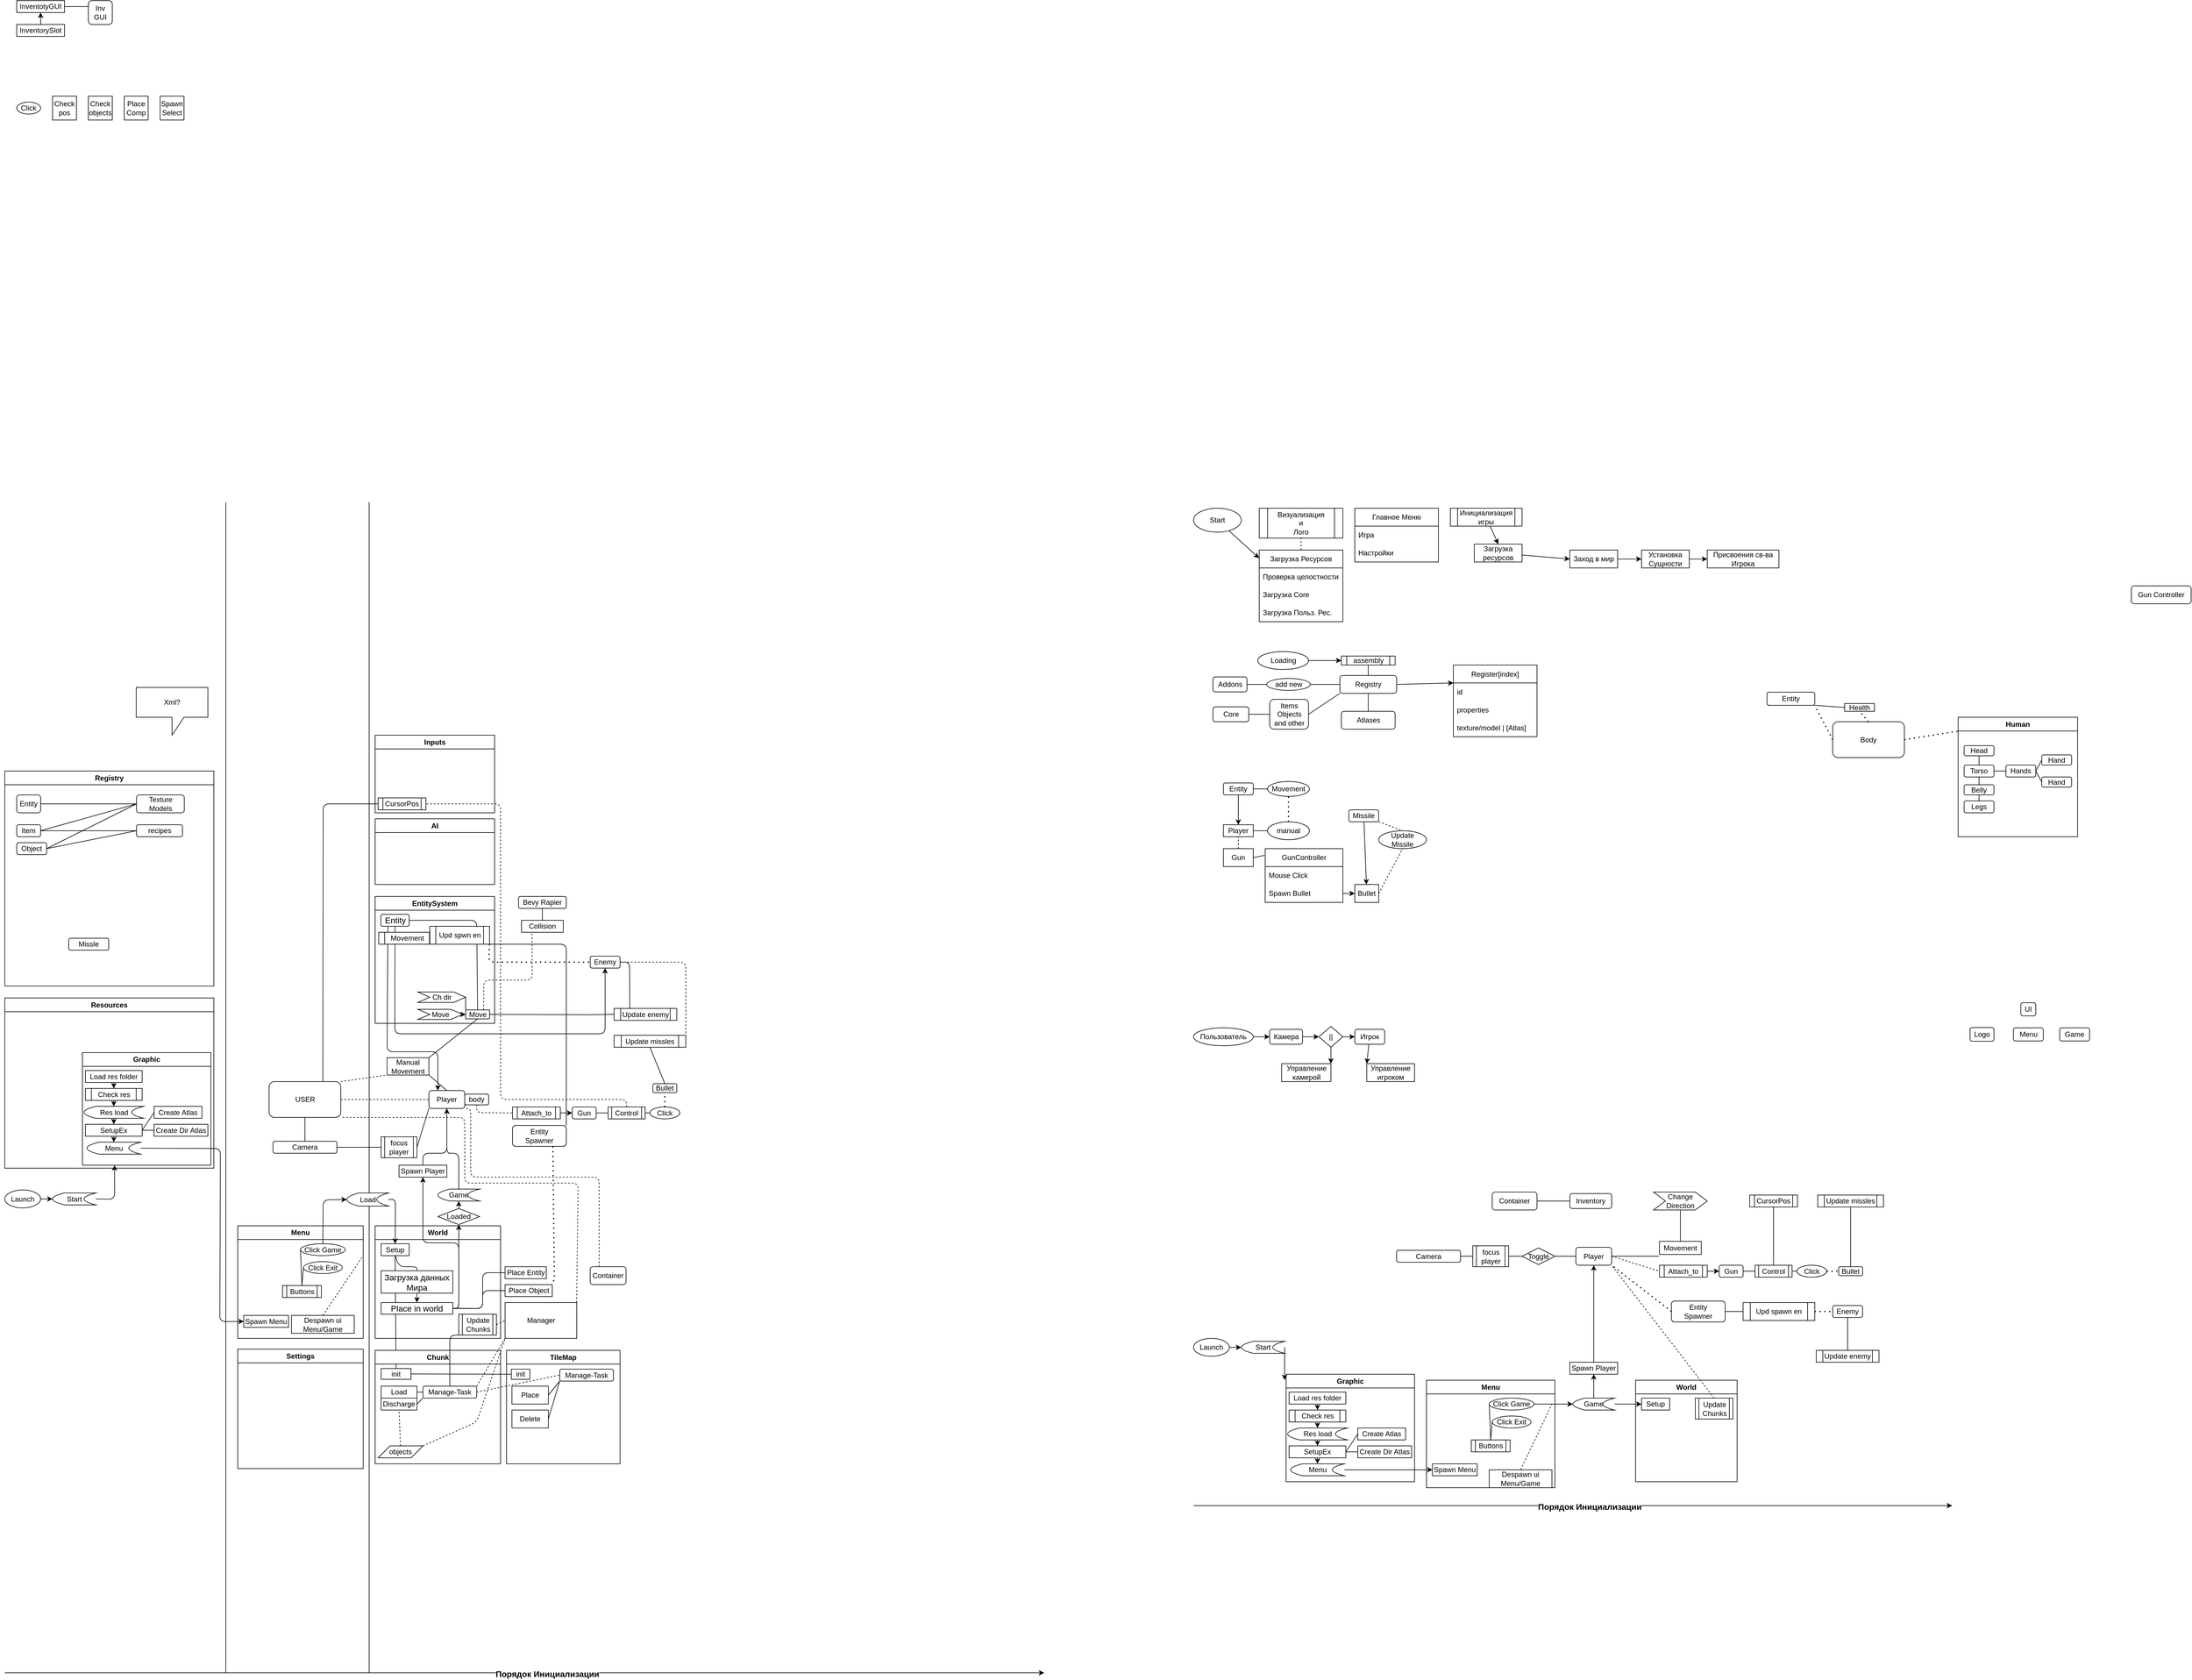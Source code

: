 <mxfile>
    <diagram id="v9HclS9J_wwdK3H5lna0" name="Страница 1">
        <mxGraphModel dx="2426" dy="2333" grid="1" gridSize="10" guides="1" tooltips="1" connect="1" arrows="1" fold="1" page="1" pageScale="1" pageWidth="2000" pageHeight="2000" math="0" shadow="0">
            <root>
                <mxCell id="0"/>
                <mxCell id="1" parent="0"/>
                <mxCell id="415" value="" style="endArrow=none;html=1;entryX=0.5;entryY=1;entryDx=0;entryDy=0;exitX=0.5;exitY=0;exitDx=0;exitDy=0;" parent="1" source="410" target="336" edge="1">
                    <mxGeometry width="50" height="50" relative="1" as="geometry">
                        <mxPoint x="-1400" y="1470" as="sourcePoint"/>
                        <mxPoint x="-1350" y="1420" as="targetPoint"/>
                    </mxGeometry>
                </mxCell>
                <mxCell id="491" value="" style="endArrow=none;html=1;" parent="1" edge="1">
                    <mxGeometry width="50" height="50" relative="1" as="geometry">
                        <mxPoint x="-1370" y="1960" as="sourcePoint"/>
                        <mxPoint x="-1370" as="targetPoint"/>
                    </mxGeometry>
                </mxCell>
                <mxCell id="43" style="edgeStyle=none;html=1;entryX=-0.002;entryY=0.113;entryDx=0;entryDy=0;entryPerimeter=0;" parent="1" source="10" target="39" edge="1">
                    <mxGeometry relative="1" as="geometry"/>
                </mxCell>
                <mxCell id="10" value="Start" style="ellipse;whiteSpace=wrap;html=1;" parent="1" vertex="1">
                    <mxGeometry x="10" y="10" width="80" height="40" as="geometry"/>
                </mxCell>
                <mxCell id="17" value="Player" style="rounded=0;whiteSpace=wrap;html=1;" parent="1" vertex="1">
                    <mxGeometry x="60" y="540" width="50" height="20" as="geometry"/>
                </mxCell>
                <mxCell id="18" value="Gun" style="rounded=0;whiteSpace=wrap;html=1;" parent="1" vertex="1">
                    <mxGeometry x="60" y="580" width="50" height="30" as="geometry"/>
                </mxCell>
                <mxCell id="19" value="" style="endArrow=none;dashed=1;html=1;entryX=0.5;entryY=1;entryDx=0;entryDy=0;exitX=0.5;exitY=0;exitDx=0;exitDy=0;" parent="1" source="18" target="17" edge="1">
                    <mxGeometry width="50" height="50" relative="1" as="geometry">
                        <mxPoint x="140" y="640" as="sourcePoint"/>
                        <mxPoint x="190" y="590" as="targetPoint"/>
                    </mxGeometry>
                </mxCell>
                <mxCell id="22" value="" style="endArrow=none;html=1;exitX=1;exitY=0.5;exitDx=0;exitDy=0;entryX=-0.009;entryY=0.125;entryDx=0;entryDy=0;entryPerimeter=0;" parent="1" source="18" target="25" edge="1">
                    <mxGeometry width="50" height="50" relative="1" as="geometry">
                        <mxPoint x="90" y="650" as="sourcePoint"/>
                        <mxPoint x="130" y="590" as="targetPoint"/>
                    </mxGeometry>
                </mxCell>
                <mxCell id="23" value="manual" style="ellipse;whiteSpace=wrap;html=1;" parent="1" vertex="1">
                    <mxGeometry x="134" y="535" width="70" height="30" as="geometry"/>
                </mxCell>
                <mxCell id="24" value="" style="endArrow=none;html=1;exitX=1;exitY=0.5;exitDx=0;exitDy=0;entryX=0;entryY=0.5;entryDx=0;entryDy=0;" parent="1" source="17" target="23" edge="1">
                    <mxGeometry width="50" height="50" relative="1" as="geometry">
                        <mxPoint x="120" y="650" as="sourcePoint"/>
                        <mxPoint x="170" y="600" as="targetPoint"/>
                    </mxGeometry>
                </mxCell>
                <mxCell id="25" value="GunController" style="swimlane;fontStyle=0;childLayout=stackLayout;horizontal=1;startSize=30;horizontalStack=0;resizeParent=1;resizeParentMax=0;resizeLast=0;collapsible=1;marginBottom=0;whiteSpace=wrap;html=1;" parent="1" vertex="1">
                    <mxGeometry x="130" y="580" width="130" height="90" as="geometry"/>
                </mxCell>
                <mxCell id="26" value="Mouse Click" style="text;strokeColor=none;fillColor=none;align=left;verticalAlign=middle;spacingLeft=4;spacingRight=4;overflow=hidden;points=[[0,0.5],[1,0.5]];portConstraint=eastwest;rotatable=0;whiteSpace=wrap;html=1;" parent="25" vertex="1">
                    <mxGeometry y="30" width="130" height="30" as="geometry"/>
                </mxCell>
                <mxCell id="27" value="Spawn Bullet" style="text;strokeColor=none;fillColor=none;align=left;verticalAlign=middle;spacingLeft=4;spacingRight=4;overflow=hidden;points=[[0,0.5],[1,0.5]];portConstraint=eastwest;rotatable=0;whiteSpace=wrap;html=1;" parent="25" vertex="1">
                    <mxGeometry y="60" width="130" height="30" as="geometry"/>
                </mxCell>
                <mxCell id="29" value="" style="endArrow=classic;html=1;exitX=1;exitY=0.5;exitDx=0;exitDy=0;entryX=0;entryY=0.5;entryDx=0;entryDy=0;" parent="1" source="27" target="30" edge="1">
                    <mxGeometry width="50" height="50" relative="1" as="geometry">
                        <mxPoint x="290" y="670" as="sourcePoint"/>
                        <mxPoint x="280" y="655" as="targetPoint"/>
                    </mxGeometry>
                </mxCell>
                <mxCell id="30" value="Bullet" style="rounded=0;whiteSpace=wrap;html=1;" parent="1" vertex="1">
                    <mxGeometry x="280" y="640" width="40" height="30" as="geometry"/>
                </mxCell>
                <mxCell id="32" style="edgeStyle=none;html=1;" parent="1" source="31" target="17" edge="1">
                    <mxGeometry relative="1" as="geometry"/>
                </mxCell>
                <mxCell id="31" value="Entity" style="rounded=1;whiteSpace=wrap;html=1;" parent="1" vertex="1">
                    <mxGeometry x="60" y="470" width="50" height="20" as="geometry"/>
                </mxCell>
                <mxCell id="34" style="edgeStyle=none;html=1;" parent="1" source="33" target="30" edge="1">
                    <mxGeometry relative="1" as="geometry"/>
                </mxCell>
                <mxCell id="33" value="Missile" style="rounded=1;whiteSpace=wrap;html=1;" parent="1" vertex="1">
                    <mxGeometry x="270" y="515" width="50" height="20" as="geometry"/>
                </mxCell>
                <mxCell id="35" value="Update&lt;br&gt;Missile" style="ellipse;whiteSpace=wrap;html=1;" parent="1" vertex="1">
                    <mxGeometry x="320" y="550" width="80" height="30" as="geometry"/>
                </mxCell>
                <mxCell id="36" value="" style="endArrow=none;dashed=1;html=1;exitX=1;exitY=1;exitDx=0;exitDy=0;entryX=0.5;entryY=0;entryDx=0;entryDy=0;" parent="1" source="33" target="35" edge="1">
                    <mxGeometry width="50" height="50" relative="1" as="geometry">
                        <mxPoint x="340" y="560" as="sourcePoint"/>
                        <mxPoint x="390" y="510" as="targetPoint"/>
                    </mxGeometry>
                </mxCell>
                <mxCell id="37" value="" style="endArrow=none;dashed=1;html=1;exitX=1;exitY=0.5;exitDx=0;exitDy=0;entryX=0.5;entryY=1;entryDx=0;entryDy=0;" parent="1" source="30" target="35" edge="1">
                    <mxGeometry width="50" height="50" relative="1" as="geometry">
                        <mxPoint x="370" y="670" as="sourcePoint"/>
                        <mxPoint x="420" y="620" as="targetPoint"/>
                    </mxGeometry>
                </mxCell>
                <mxCell id="39" value="Загрузка Ресурсов" style="swimlane;fontStyle=0;childLayout=stackLayout;horizontal=1;startSize=30;horizontalStack=0;resizeParent=1;resizeParentMax=0;resizeLast=0;collapsible=1;marginBottom=0;whiteSpace=wrap;html=1;" parent="1" vertex="1">
                    <mxGeometry x="120" y="80" width="140" height="120" as="geometry"/>
                </mxCell>
                <mxCell id="40" value="Проверка целостности" style="text;strokeColor=none;fillColor=none;align=left;verticalAlign=middle;spacingLeft=4;spacingRight=4;overflow=hidden;points=[[0,0.5],[1,0.5]];portConstraint=eastwest;rotatable=0;whiteSpace=wrap;html=1;" parent="39" vertex="1">
                    <mxGeometry y="30" width="140" height="30" as="geometry"/>
                </mxCell>
                <mxCell id="41" value="Загрузка Core" style="text;strokeColor=none;fillColor=none;align=left;verticalAlign=middle;spacingLeft=4;spacingRight=4;overflow=hidden;points=[[0,0.5],[1,0.5]];portConstraint=eastwest;rotatable=0;whiteSpace=wrap;html=1;" parent="39" vertex="1">
                    <mxGeometry y="60" width="140" height="30" as="geometry"/>
                </mxCell>
                <mxCell id="42" value="Загрузка Польз. Рес." style="text;strokeColor=none;fillColor=none;align=left;verticalAlign=middle;spacingLeft=4;spacingRight=4;overflow=hidden;points=[[0,0.5],[1,0.5]];portConstraint=eastwest;rotatable=0;whiteSpace=wrap;html=1;" parent="39" vertex="1">
                    <mxGeometry y="90" width="140" height="30" as="geometry"/>
                </mxCell>
                <mxCell id="55" value="Визуализация&lt;br&gt;и&lt;br&gt;Лого" style="shape=process;whiteSpace=wrap;html=1;backgroundOutline=1;" parent="1" vertex="1">
                    <mxGeometry x="120" y="10" width="140" height="50" as="geometry"/>
                </mxCell>
                <mxCell id="56" value="" style="endArrow=none;dashed=1;html=1;entryX=0.5;entryY=1;entryDx=0;entryDy=0;exitX=0.5;exitY=0;exitDx=0;exitDy=0;" parent="1" source="39" target="55" edge="1">
                    <mxGeometry width="50" height="50" relative="1" as="geometry">
                        <mxPoint x="340" y="110" as="sourcePoint"/>
                        <mxPoint x="390" y="60" as="targetPoint"/>
                    </mxGeometry>
                </mxCell>
                <mxCell id="61" value="Главное Меню" style="swimlane;fontStyle=0;childLayout=stackLayout;horizontal=1;startSize=30;horizontalStack=0;resizeParent=1;resizeParentMax=0;resizeLast=0;collapsible=1;marginBottom=0;whiteSpace=wrap;html=1;" parent="1" vertex="1">
                    <mxGeometry x="280" y="10" width="140" height="90" as="geometry"/>
                </mxCell>
                <mxCell id="62" value="Игра" style="text;strokeColor=none;fillColor=none;align=left;verticalAlign=middle;spacingLeft=4;spacingRight=4;overflow=hidden;points=[[0,0.5],[1,0.5]];portConstraint=eastwest;rotatable=0;whiteSpace=wrap;html=1;" parent="61" vertex="1">
                    <mxGeometry y="30" width="140" height="30" as="geometry"/>
                </mxCell>
                <mxCell id="63" value="Настройки" style="text;strokeColor=none;fillColor=none;align=left;verticalAlign=middle;spacingLeft=4;spacingRight=4;overflow=hidden;points=[[0,0.5],[1,0.5]];portConstraint=eastwest;rotatable=0;whiteSpace=wrap;html=1;" parent="61" vertex="1">
                    <mxGeometry y="60" width="140" height="30" as="geometry"/>
                </mxCell>
                <mxCell id="77" style="edgeStyle=none;html=1;entryX=0.5;entryY=0;entryDx=0;entryDy=0;" parent="1" source="75" target="76" edge="1">
                    <mxGeometry relative="1" as="geometry"/>
                </mxCell>
                <mxCell id="75" value="Инициализация игры" style="shape=process;whiteSpace=wrap;html=1;backgroundOutline=1;" parent="1" vertex="1">
                    <mxGeometry x="440" y="10" width="120" height="30" as="geometry"/>
                </mxCell>
                <mxCell id="81" style="edgeStyle=none;html=1;entryX=0;entryY=0.5;entryDx=0;entryDy=0;" parent="1" source="76" target="78" edge="1">
                    <mxGeometry relative="1" as="geometry"/>
                </mxCell>
                <mxCell id="76" value="Загрузка ресурсов" style="rounded=0;whiteSpace=wrap;html=1;" parent="1" vertex="1">
                    <mxGeometry x="480" y="70" width="80" height="30" as="geometry"/>
                </mxCell>
                <mxCell id="82" style="edgeStyle=none;html=1;entryX=0;entryY=0.5;entryDx=0;entryDy=0;" parent="1" source="78" target="79" edge="1">
                    <mxGeometry relative="1" as="geometry"/>
                </mxCell>
                <mxCell id="78" value="Заход в мир" style="rounded=0;whiteSpace=wrap;html=1;" parent="1" vertex="1">
                    <mxGeometry x="640" y="80" width="80" height="30" as="geometry"/>
                </mxCell>
                <mxCell id="83" style="edgeStyle=none;html=1;entryX=0;entryY=0.5;entryDx=0;entryDy=0;" parent="1" source="79" target="80" edge="1">
                    <mxGeometry relative="1" as="geometry"/>
                </mxCell>
                <mxCell id="79" value="Установка&lt;br&gt;Сущности" style="rounded=0;whiteSpace=wrap;html=1;" parent="1" vertex="1">
                    <mxGeometry x="760" y="80" width="80" height="30" as="geometry"/>
                </mxCell>
                <mxCell id="80" value="Присвоения св-ва&lt;br&gt;Игрока" style="rounded=0;whiteSpace=wrap;html=1;" parent="1" vertex="1">
                    <mxGeometry x="870" y="80" width="120" height="30" as="geometry"/>
                </mxCell>
                <mxCell id="84" value="Gun Controller" style="rounded=1;whiteSpace=wrap;html=1;" parent="1" vertex="1">
                    <mxGeometry x="1580" y="140" width="100" height="30" as="geometry"/>
                </mxCell>
                <mxCell id="88" style="edgeStyle=none;html=1;" parent="1" source="85" target="87" edge="1">
                    <mxGeometry relative="1" as="geometry"/>
                </mxCell>
                <mxCell id="85" value="Пользователь" style="ellipse;whiteSpace=wrap;html=1;" parent="1" vertex="1">
                    <mxGeometry x="10" y="880" width="100" height="30" as="geometry"/>
                </mxCell>
                <mxCell id="90" style="edgeStyle=none;html=1;entryX=0;entryY=0.5;entryDx=0;entryDy=0;" parent="1" source="87" target="89" edge="1">
                    <mxGeometry relative="1" as="geometry"/>
                </mxCell>
                <mxCell id="87" value="Камера" style="rounded=1;whiteSpace=wrap;html=1;" parent="1" vertex="1">
                    <mxGeometry x="137.5" y="882.5" width="55" height="25" as="geometry"/>
                </mxCell>
                <mxCell id="92" style="edgeStyle=none;html=1;entryX=1;entryY=0;entryDx=0;entryDy=0;" parent="1" source="89" target="91" edge="1">
                    <mxGeometry relative="1" as="geometry"/>
                </mxCell>
                <mxCell id="94" style="edgeStyle=none;html=1;entryX=0;entryY=0.5;entryDx=0;entryDy=0;" parent="1" source="89" target="93" edge="1">
                    <mxGeometry relative="1" as="geometry"/>
                </mxCell>
                <mxCell id="89" value="||" style="rhombus;whiteSpace=wrap;html=1;" parent="1" vertex="1">
                    <mxGeometry x="220" y="877.5" width="40" height="35" as="geometry"/>
                </mxCell>
                <mxCell id="91" value="Управление камерой" style="rounded=0;whiteSpace=wrap;html=1;" parent="1" vertex="1">
                    <mxGeometry x="157.5" y="940" width="82.5" height="30" as="geometry"/>
                </mxCell>
                <mxCell id="96" style="edgeStyle=none;html=1;entryX=0;entryY=0;entryDx=0;entryDy=0;" parent="1" source="93" target="95" edge="1">
                    <mxGeometry relative="1" as="geometry"/>
                </mxCell>
                <mxCell id="93" value="Игрок" style="rounded=1;whiteSpace=wrap;html=1;" parent="1" vertex="1">
                    <mxGeometry x="280" y="882.5" width="50" height="25" as="geometry"/>
                </mxCell>
                <mxCell id="95" value="Управление игроком" style="rounded=0;whiteSpace=wrap;html=1;" parent="1" vertex="1">
                    <mxGeometry x="300" y="940" width="80" height="30" as="geometry"/>
                </mxCell>
                <mxCell id="98" value="Container" style="rounded=1;whiteSpace=wrap;html=1;" parent="1" vertex="1">
                    <mxGeometry x="510" y="1155" width="75" height="30" as="geometry"/>
                </mxCell>
                <mxCell id="99" value="Inventory" style="rounded=1;whiteSpace=wrap;html=1;" parent="1" vertex="1">
                    <mxGeometry x="640" y="1157.5" width="70" height="25" as="geometry"/>
                </mxCell>
                <mxCell id="100" value="Player" style="rounded=1;whiteSpace=wrap;html=1;" parent="1" vertex="1">
                    <mxGeometry x="650" y="1247.5" width="60" height="30" as="geometry"/>
                </mxCell>
                <mxCell id="102" value="" style="endArrow=none;html=1;exitX=1;exitY=0.5;exitDx=0;exitDy=0;entryX=0;entryY=0.5;entryDx=0;entryDy=0;" parent="1" source="98" target="99" edge="1">
                    <mxGeometry width="50" height="50" relative="1" as="geometry">
                        <mxPoint x="595" y="1167.5" as="sourcePoint"/>
                        <mxPoint x="645" y="1117.5" as="targetPoint"/>
                    </mxGeometry>
                </mxCell>
                <mxCell id="103" value="Movement" style="rounded=0;whiteSpace=wrap;html=1;" parent="1" vertex="1">
                    <mxGeometry x="790" y="1237.5" width="70" height="22" as="geometry"/>
                </mxCell>
                <mxCell id="106" value="" style="endArrow=none;html=1;exitX=1;exitY=0.5;exitDx=0;exitDy=0;entryX=-0.011;entryY=1.136;entryDx=0;entryDy=0;entryPerimeter=0;" parent="1" source="100" target="103" edge="1">
                    <mxGeometry width="50" height="50" relative="1" as="geometry">
                        <mxPoint x="720" y="1310" as="sourcePoint"/>
                        <mxPoint x="770" y="1260" as="targetPoint"/>
                    </mxGeometry>
                </mxCell>
                <mxCell id="107" value="Gun" style="rounded=1;whiteSpace=wrap;html=1;" parent="1" vertex="1">
                    <mxGeometry x="890" y="1277.5" width="40" height="20" as="geometry"/>
                </mxCell>
                <mxCell id="108" value="" style="endArrow=classic;html=1;entryX=0;entryY=0.5;entryDx=0;entryDy=0;exitX=1;exitY=0.5;exitDx=0;exitDy=0;" parent="1" source="127" target="107" edge="1">
                    <mxGeometry width="50" height="50" relative="1" as="geometry">
                        <mxPoint x="860" y="1287.5" as="sourcePoint"/>
                        <mxPoint x="790" y="1330" as="targetPoint"/>
                    </mxGeometry>
                </mxCell>
                <mxCell id="109" value="" style="endArrow=none;dashed=1;html=1;exitX=1;exitY=0.5;exitDx=0;exitDy=0;entryX=0;entryY=0.5;entryDx=0;entryDy=0;" parent="1" source="100" target="127" edge="1">
                    <mxGeometry width="50" height="50" relative="1" as="geometry">
                        <mxPoint x="770" y="1370" as="sourcePoint"/>
                        <mxPoint x="770" y="1290" as="targetPoint"/>
                    </mxGeometry>
                </mxCell>
                <mxCell id="111" value="Upd spawn en" style="shape=process;whiteSpace=wrap;html=1;backgroundOutline=1;" parent="1" vertex="1">
                    <mxGeometry x="930" y="1340" width="120" height="30" as="geometry"/>
                </mxCell>
                <mxCell id="113" value="Click" style="ellipse;whiteSpace=wrap;html=1;" parent="1" vertex="1">
                    <mxGeometry x="1020" y="1277.5" width="50" height="20" as="geometry"/>
                </mxCell>
                <mxCell id="114" value="" style="endArrow=none;html=1;exitX=1;exitY=0.5;exitDx=0;exitDy=0;entryX=0;entryY=0.5;entryDx=0;entryDy=0;" parent="1" source="107" target="130" edge="1">
                    <mxGeometry width="50" height="50" relative="1" as="geometry">
                        <mxPoint x="1010" y="1370" as="sourcePoint"/>
                        <mxPoint x="950" y="1280" as="targetPoint"/>
                    </mxGeometry>
                </mxCell>
                <mxCell id="115" value="Bullet" style="rounded=1;whiteSpace=wrap;html=1;" parent="1" vertex="1">
                    <mxGeometry x="1090" y="1280" width="40" height="15" as="geometry"/>
                </mxCell>
                <mxCell id="118" value="" style="endArrow=none;html=1;exitX=0.5;exitY=0;exitDx=0;exitDy=0;entryX=0.5;entryY=1;entryDx=0;entryDy=0;" parent="1" source="115" target="119" edge="1">
                    <mxGeometry width="50" height="50" relative="1" as="geometry">
                        <mxPoint x="1125" y="1270" as="sourcePoint"/>
                        <mxPoint x="1105" y="1240" as="targetPoint"/>
                    </mxGeometry>
                </mxCell>
                <mxCell id="119" value="Update missles" style="shape=process;whiteSpace=wrap;html=1;backgroundOutline=1;" parent="1" vertex="1">
                    <mxGeometry x="1055" y="1160" width="110" height="20" as="geometry"/>
                </mxCell>
                <mxCell id="120" value="" style="endArrow=none;dashed=1;html=1;dashPattern=1 3;strokeWidth=2;exitX=1;exitY=0.5;exitDx=0;exitDy=0;entryX=0;entryY=0.5;entryDx=0;entryDy=0;" parent="1" source="113" target="115" edge="1">
                    <mxGeometry width="50" height="50" relative="1" as="geometry">
                        <mxPoint x="1095" y="1307.5" as="sourcePoint"/>
                        <mxPoint x="985" y="1210" as="targetPoint"/>
                    </mxGeometry>
                </mxCell>
                <mxCell id="122" value="" style="endArrow=none;dashed=1;html=1;dashPattern=1 3;strokeWidth=2;exitX=1;exitY=0.5;exitDx=0;exitDy=0;entryX=0;entryY=0.5;entryDx=0;entryDy=0;" parent="1" source="111" target="123" edge="1">
                    <mxGeometry width="50" height="50" relative="1" as="geometry">
                        <mxPoint x="1100" y="1370" as="sourcePoint"/>
                        <mxPoint x="1090" y="1355" as="targetPoint"/>
                    </mxGeometry>
                </mxCell>
                <mxCell id="123" value="Enemy" style="rounded=1;whiteSpace=wrap;html=1;" parent="1" vertex="1">
                    <mxGeometry x="1080" y="1345" width="50" height="20" as="geometry"/>
                </mxCell>
                <mxCell id="125" value="Update enemy" style="shape=process;whiteSpace=wrap;html=1;backgroundOutline=1;" parent="1" vertex="1">
                    <mxGeometry x="1052.5" y="1420" width="105" height="20" as="geometry"/>
                </mxCell>
                <mxCell id="126" value="" style="endArrow=none;html=1;entryX=0.5;entryY=1;entryDx=0;entryDy=0;exitX=0.5;exitY=0;exitDx=0;exitDy=0;" parent="1" source="125" target="123" edge="1">
                    <mxGeometry width="50" height="50" relative="1" as="geometry">
                        <mxPoint x="770" y="1490" as="sourcePoint"/>
                        <mxPoint x="820" y="1440" as="targetPoint"/>
                    </mxGeometry>
                </mxCell>
                <mxCell id="127" value="Attach_to" style="shape=process;whiteSpace=wrap;html=1;backgroundOutline=1;" parent="1" vertex="1">
                    <mxGeometry x="790" y="1277.5" width="80" height="20" as="geometry"/>
                </mxCell>
                <mxCell id="128" value="Change&lt;br&gt;Direction" style="shape=step;perimeter=stepPerimeter;whiteSpace=wrap;html=1;fixedSize=1;" parent="1" vertex="1">
                    <mxGeometry x="780" y="1155" width="90" height="30" as="geometry"/>
                </mxCell>
                <mxCell id="129" value="" style="endArrow=none;html=1;exitX=0.5;exitY=0;exitDx=0;exitDy=0;entryX=0.5;entryY=1;entryDx=0;entryDy=0;" parent="1" source="103" target="128" edge="1">
                    <mxGeometry width="50" height="50" relative="1" as="geometry">
                        <mxPoint x="820" y="1240" as="sourcePoint"/>
                        <mxPoint x="870" y="1190" as="targetPoint"/>
                    </mxGeometry>
                </mxCell>
                <mxCell id="130" value="Control" style="shape=process;whiteSpace=wrap;html=1;backgroundOutline=1;" parent="1" vertex="1">
                    <mxGeometry x="950" y="1277.5" width="62" height="20" as="geometry"/>
                </mxCell>
                <mxCell id="131" value="" style="endArrow=none;html=1;exitX=1;exitY=0.5;exitDx=0;exitDy=0;entryX=0;entryY=0.5;entryDx=0;entryDy=0;" parent="1" source="130" target="113" edge="1">
                    <mxGeometry width="50" height="50" relative="1" as="geometry">
                        <mxPoint x="1050" y="1360" as="sourcePoint"/>
                        <mxPoint x="1100" y="1310" as="targetPoint"/>
                    </mxGeometry>
                </mxCell>
                <mxCell id="132" value="Launch" style="ellipse;whiteSpace=wrap;html=1;" parent="1" vertex="1">
                    <mxGeometry x="10" y="1400" width="60" height="30" as="geometry"/>
                </mxCell>
                <mxCell id="135" value="Start" style="shape=dataStorage;whiteSpace=wrap;html=1;fixedSize=1;" parent="1" vertex="1">
                    <mxGeometry x="90" y="1405" width="72.5" height="20" as="geometry"/>
                </mxCell>
                <mxCell id="136" value="Graphic" style="swimlane;whiteSpace=wrap;html=1;" parent="1" vertex="1">
                    <mxGeometry x="165" y="1460" width="215" height="180" as="geometry"/>
                </mxCell>
                <mxCell id="138" value="Load res folder" style="rounded=0;whiteSpace=wrap;html=1;" parent="136" vertex="1">
                    <mxGeometry x="5" y="30" width="95" height="20" as="geometry"/>
                </mxCell>
                <mxCell id="142" style="edgeStyle=none;html=1;" parent="136" source="139" target="141" edge="1">
                    <mxGeometry relative="1" as="geometry"/>
                </mxCell>
                <mxCell id="139" value="Check res" style="shape=process;whiteSpace=wrap;html=1;backgroundOutline=1;" parent="136" vertex="1">
                    <mxGeometry x="5" y="60" width="95" height="20" as="geometry"/>
                </mxCell>
                <mxCell id="140" value="" style="endArrow=classic;html=1;exitX=0.5;exitY=1;exitDx=0;exitDy=0;entryX=0.5;entryY=0;entryDx=0;entryDy=0;" parent="136" source="138" target="139" edge="1">
                    <mxGeometry width="50" height="50" relative="1" as="geometry">
                        <mxPoint x="90" y="140" as="sourcePoint"/>
                        <mxPoint x="140" y="90" as="targetPoint"/>
                    </mxGeometry>
                </mxCell>
                <mxCell id="144" style="edgeStyle=none;html=1;" parent="136" source="141" target="143" edge="1">
                    <mxGeometry relative="1" as="geometry"/>
                </mxCell>
                <mxCell id="141" value="Res load" style="shape=dataStorage;whiteSpace=wrap;html=1;fixedSize=1;" parent="136" vertex="1">
                    <mxGeometry x="2.5" y="90" width="100" height="20" as="geometry"/>
                </mxCell>
                <mxCell id="154" style="edgeStyle=none;html=1;entryX=0.5;entryY=0;entryDx=0;entryDy=0;" parent="136" source="143" target="153" edge="1">
                    <mxGeometry relative="1" as="geometry"/>
                </mxCell>
                <mxCell id="143" value="SetupEx" style="rounded=0;whiteSpace=wrap;html=1;" parent="136" vertex="1">
                    <mxGeometry x="5" y="120" width="95" height="20" as="geometry"/>
                </mxCell>
                <mxCell id="145" value="Create Atlas" style="rounded=0;whiteSpace=wrap;html=1;" parent="136" vertex="1">
                    <mxGeometry x="120" y="90" width="80" height="20" as="geometry"/>
                </mxCell>
                <mxCell id="146" value="Create Dir Atlas" style="rounded=0;whiteSpace=wrap;html=1;" parent="136" vertex="1">
                    <mxGeometry x="120" y="120" width="90" height="20" as="geometry"/>
                </mxCell>
                <mxCell id="148" value="" style="endArrow=none;html=1;exitX=1;exitY=0.5;exitDx=0;exitDy=0;entryX=0;entryY=0.5;entryDx=0;entryDy=0;" parent="136" source="143" target="145" edge="1">
                    <mxGeometry width="50" height="50" relative="1" as="geometry">
                        <mxPoint x="90" y="260" as="sourcePoint"/>
                        <mxPoint x="140" y="210" as="targetPoint"/>
                    </mxGeometry>
                </mxCell>
                <mxCell id="149" value="" style="endArrow=none;html=1;exitX=1;exitY=0.5;exitDx=0;exitDy=0;entryX=0;entryY=0.5;entryDx=0;entryDy=0;" parent="136" source="143" target="146" edge="1">
                    <mxGeometry width="50" height="50" relative="1" as="geometry">
                        <mxPoint x="90" y="270" as="sourcePoint"/>
                        <mxPoint x="140" y="220" as="targetPoint"/>
                    </mxGeometry>
                </mxCell>
                <mxCell id="153" value="Menu" style="shape=dataStorage;whiteSpace=wrap;html=1;fixedSize=1;" parent="136" vertex="1">
                    <mxGeometry x="7.5" y="150" width="90" height="20" as="geometry"/>
                </mxCell>
                <mxCell id="150" value="" style="endArrow=classic;html=1;exitX=1;exitY=0.5;exitDx=0;exitDy=0;entryX=0;entryY=0.5;entryDx=0;entryDy=0;" parent="1" source="132" target="135" edge="1">
                    <mxGeometry width="50" height="50" relative="1" as="geometry">
                        <mxPoint x="70" y="1560" as="sourcePoint"/>
                        <mxPoint x="50" y="1470" as="targetPoint"/>
                    </mxGeometry>
                </mxCell>
                <mxCell id="152" value="" style="endArrow=classic;html=1;exitX=1;exitY=0.5;exitDx=0;exitDy=0;entryX=-0.012;entryY=0.054;entryDx=0;entryDy=0;entryPerimeter=0;" parent="1" source="135" target="136" edge="1">
                    <mxGeometry width="50" height="50" relative="1" as="geometry">
                        <mxPoint x="90" y="1570" as="sourcePoint"/>
                        <mxPoint x="140" y="1520" as="targetPoint"/>
                    </mxGeometry>
                </mxCell>
                <mxCell id="155" value="" style="endArrow=classic;html=1;exitX=1;exitY=0.5;exitDx=0;exitDy=0;entryX=0;entryY=0.5;entryDx=0;entryDy=0;" parent="1" source="153" target="159" edge="1">
                    <mxGeometry width="50" height="50" relative="1" as="geometry">
                        <mxPoint x="430" y="1610" as="sourcePoint"/>
                        <mxPoint x="400" y="1620" as="targetPoint"/>
                    </mxGeometry>
                </mxCell>
                <mxCell id="156" value="Menu" style="swimlane;whiteSpace=wrap;html=1;" parent="1" vertex="1">
                    <mxGeometry x="400" y="1470" width="215" height="180" as="geometry"/>
                </mxCell>
                <mxCell id="157" value="Click Game" style="ellipse;whiteSpace=wrap;html=1;" parent="156" vertex="1">
                    <mxGeometry x="105" y="30" width="75" height="20" as="geometry"/>
                </mxCell>
                <mxCell id="158" value="Click Exit" style="ellipse;whiteSpace=wrap;html=1;" parent="156" vertex="1">
                    <mxGeometry x="110" y="60" width="65" height="20" as="geometry"/>
                </mxCell>
                <mxCell id="159" value="Spawn Menu" style="rounded=0;whiteSpace=wrap;html=1;" parent="156" vertex="1">
                    <mxGeometry x="10" y="140" width="75" height="20" as="geometry"/>
                </mxCell>
                <mxCell id="160" value="Buttons" style="shape=process;whiteSpace=wrap;html=1;backgroundOutline=1;" parent="156" vertex="1">
                    <mxGeometry x="75" y="100" width="65" height="20" as="geometry"/>
                </mxCell>
                <mxCell id="161" value="" style="endArrow=none;html=1;exitX=0.5;exitY=0;exitDx=0;exitDy=0;entryX=0;entryY=0.5;entryDx=0;entryDy=0;" parent="156" source="160" target="157" edge="1">
                    <mxGeometry width="50" height="50" relative="1" as="geometry">
                        <mxPoint x="95" y="120" as="sourcePoint"/>
                        <mxPoint x="145" y="70" as="targetPoint"/>
                    </mxGeometry>
                </mxCell>
                <mxCell id="162" value="" style="endArrow=none;html=1;exitX=0.5;exitY=0;exitDx=0;exitDy=0;entryX=0;entryY=0.5;entryDx=0;entryDy=0;" parent="156" source="160" target="158" edge="1">
                    <mxGeometry width="50" height="50" relative="1" as="geometry">
                        <mxPoint x="125" y="180" as="sourcePoint"/>
                        <mxPoint x="175" y="130" as="targetPoint"/>
                    </mxGeometry>
                </mxCell>
                <mxCell id="166" value="Despawn ui&lt;br&gt;Menu/Game" style="rounded=0;whiteSpace=wrap;html=1;" parent="156" vertex="1">
                    <mxGeometry x="105" y="150" width="105" height="30" as="geometry"/>
                </mxCell>
                <mxCell id="163" value="Game" style="shape=dataStorage;whiteSpace=wrap;html=1;fixedSize=1;" parent="1" vertex="1">
                    <mxGeometry x="645" y="1500" width="70" height="20" as="geometry"/>
                </mxCell>
                <mxCell id="164" value="" style="endArrow=classic;html=1;exitX=1;exitY=0.5;exitDx=0;exitDy=0;entryX=0;entryY=0.5;entryDx=0;entryDy=0;" parent="1" source="157" target="163" edge="1">
                    <mxGeometry width="50" height="50" relative="1" as="geometry">
                        <mxPoint x="370" y="1800" as="sourcePoint"/>
                        <mxPoint x="420" y="1750" as="targetPoint"/>
                    </mxGeometry>
                </mxCell>
                <mxCell id="167" value="" style="endArrow=none;dashed=1;html=1;exitX=0.5;exitY=0;exitDx=0;exitDy=0;" parent="1" source="166" edge="1">
                    <mxGeometry width="50" height="50" relative="1" as="geometry">
                        <mxPoint x="420" y="1830" as="sourcePoint"/>
                        <mxPoint x="610" y="1510" as="targetPoint"/>
                    </mxGeometry>
                </mxCell>
                <mxCell id="168" value="Spawn Player" style="rounded=0;whiteSpace=wrap;html=1;" parent="1" vertex="1">
                    <mxGeometry x="640" y="1440" width="80" height="20" as="geometry"/>
                </mxCell>
                <mxCell id="169" value="Camera" style="rounded=1;whiteSpace=wrap;html=1;" parent="1" vertex="1">
                    <mxGeometry x="350" y="1252.5" width="107" height="20" as="geometry"/>
                </mxCell>
                <mxCell id="171" value="" style="endArrow=none;html=1;exitX=1;exitY=0.5;exitDx=0;exitDy=0;entryX=0;entryY=0.5;entryDx=0;entryDy=0;" parent="1" source="169" target="173" edge="1">
                    <mxGeometry width="50" height="50" relative="1" as="geometry">
                        <mxPoint x="-60" y="1577" as="sourcePoint"/>
                        <mxPoint x="410" y="1277" as="targetPoint"/>
                    </mxGeometry>
                </mxCell>
                <mxCell id="172" value="" style="endArrow=classic;html=1;exitX=0.5;exitY=0;exitDx=0;exitDy=0;entryX=0.5;entryY=1;entryDx=0;entryDy=0;" parent="1" source="163" target="168" edge="1">
                    <mxGeometry width="50" height="50" relative="1" as="geometry">
                        <mxPoint x="480" y="1640" as="sourcePoint"/>
                        <mxPoint x="530" y="1590" as="targetPoint"/>
                    </mxGeometry>
                </mxCell>
                <mxCell id="173" value="focus&lt;br&gt;player" style="shape=process;whiteSpace=wrap;html=1;backgroundOutline=1;" parent="1" vertex="1">
                    <mxGeometry x="477.5" y="1245" width="60" height="35" as="geometry"/>
                </mxCell>
                <mxCell id="174" value="" style="endArrow=classic;html=1;exitX=0.5;exitY=0;exitDx=0;exitDy=0;entryX=0.5;entryY=1;entryDx=0;entryDy=0;" parent="1" source="168" target="100" edge="1">
                    <mxGeometry width="50" height="50" relative="1" as="geometry">
                        <mxPoint x="690" y="1420" as="sourcePoint"/>
                        <mxPoint x="740" y="1370" as="targetPoint"/>
                    </mxGeometry>
                </mxCell>
                <mxCell id="175" value="" style="endArrow=none;html=1;exitX=1;exitY=0.5;exitDx=0;exitDy=0;entryX=0;entryY=0.5;entryDx=0;entryDy=0;" parent="1" source="173" target="178" edge="1">
                    <mxGeometry width="50" height="50" relative="1" as="geometry">
                        <mxPoint x="590" y="1264.5" as="sourcePoint"/>
                        <mxPoint x="640" y="1214.5" as="targetPoint"/>
                    </mxGeometry>
                </mxCell>
                <mxCell id="176" value="" style="endArrow=none;html=1;exitX=0.5;exitY=0;exitDx=0;exitDy=0;entryX=0.5;entryY=1;entryDx=0;entryDy=0;" parent="1" source="130" target="177" edge="1">
                    <mxGeometry width="50" height="50" relative="1" as="geometry">
                        <mxPoint x="960" y="1240" as="sourcePoint"/>
                        <mxPoint x="1010" y="1190" as="targetPoint"/>
                    </mxGeometry>
                </mxCell>
                <mxCell id="177" value="CursorPos" style="shape=process;whiteSpace=wrap;html=1;backgroundOutline=1;" parent="1" vertex="1">
                    <mxGeometry x="941" y="1160" width="80" height="20" as="geometry"/>
                </mxCell>
                <mxCell id="178" value="Toggle" style="rhombus;whiteSpace=wrap;html=1;" parent="1" vertex="1">
                    <mxGeometry x="560" y="1248.5" width="55" height="28" as="geometry"/>
                </mxCell>
                <mxCell id="180" value="" style="endArrow=none;html=1;exitX=1;exitY=0.5;exitDx=0;exitDy=0;entryX=0;entryY=0.5;entryDx=0;entryDy=0;" parent="1" source="178" target="100" edge="1">
                    <mxGeometry width="50" height="50" relative="1" as="geometry">
                        <mxPoint x="610" y="1410" as="sourcePoint"/>
                        <mxPoint x="660" y="1360" as="targetPoint"/>
                    </mxGeometry>
                </mxCell>
                <mxCell id="181" value="World" style="swimlane;whiteSpace=wrap;html=1;" parent="1" vertex="1">
                    <mxGeometry x="750" y="1470" width="170" height="170" as="geometry"/>
                </mxCell>
                <mxCell id="182" value="Setup" style="rounded=0;whiteSpace=wrap;html=1;" parent="181" vertex="1">
                    <mxGeometry x="10" y="30" width="47" height="20" as="geometry"/>
                </mxCell>
                <mxCell id="184" value="Update&lt;br&gt;Chunks" style="shape=process;whiteSpace=wrap;html=1;backgroundOutline=1;" parent="181" vertex="1">
                    <mxGeometry x="100" y="30" width="63" height="35" as="geometry"/>
                </mxCell>
                <mxCell id="183" value="" style="endArrow=classic;html=1;exitX=1;exitY=0.5;exitDx=0;exitDy=0;entryX=0;entryY=0.5;entryDx=0;entryDy=0;" parent="1" source="163" target="182" edge="1">
                    <mxGeometry width="50" height="50" relative="1" as="geometry">
                        <mxPoint x="670" y="1590" as="sourcePoint"/>
                        <mxPoint x="720" y="1540" as="targetPoint"/>
                    </mxGeometry>
                </mxCell>
                <mxCell id="185" value="" style="endArrow=none;dashed=1;html=1;entryX=1;entryY=1;entryDx=0;entryDy=0;exitX=0.5;exitY=0;exitDx=0;exitDy=0;" parent="1" source="184" target="100" edge="1">
                    <mxGeometry width="50" height="50" relative="1" as="geometry">
                        <mxPoint x="730" y="1440" as="sourcePoint"/>
                        <mxPoint x="780" y="1390" as="targetPoint"/>
                    </mxGeometry>
                </mxCell>
                <mxCell id="186" value="Entity&lt;br&gt;Spawner" style="rounded=1;whiteSpace=wrap;html=1;" parent="1" vertex="1">
                    <mxGeometry x="810" y="1337.5" width="90" height="35" as="geometry"/>
                </mxCell>
                <mxCell id="187" value="" style="endArrow=none;html=1;exitX=1;exitY=0.5;exitDx=0;exitDy=0;entryX=0;entryY=0.5;entryDx=0;entryDy=0;" parent="1" source="186" target="111" edge="1">
                    <mxGeometry width="50" height="50" relative="1" as="geometry">
                        <mxPoint x="960" y="1430" as="sourcePoint"/>
                        <mxPoint x="1010" y="1380" as="targetPoint"/>
                    </mxGeometry>
                </mxCell>
                <mxCell id="189" value="" style="endArrow=none;dashed=1;html=1;dashPattern=1 3;strokeWidth=2;entryX=1;entryY=1;entryDx=0;entryDy=0;exitX=0;exitY=0.5;exitDx=0;exitDy=0;" parent="1" source="186" target="100" edge="1">
                    <mxGeometry width="50" height="50" relative="1" as="geometry">
                        <mxPoint x="950" y="1450" as="sourcePoint"/>
                        <mxPoint x="1000" y="1400" as="targetPoint"/>
                    </mxGeometry>
                </mxCell>
                <mxCell id="190" value="" style="endArrow=classic;html=1;" parent="1" edge="1">
                    <mxGeometry relative="1" as="geometry">
                        <mxPoint x="10" y="1680" as="sourcePoint"/>
                        <mxPoint x="1280" y="1680" as="targetPoint"/>
                    </mxGeometry>
                </mxCell>
                <mxCell id="192" value="Порядок Инициализации" style="edgeLabel;html=1;align=center;verticalAlign=middle;resizable=0;points=[];fontStyle=1;fontSize=14;" parent="190" vertex="1" connectable="0">
                    <mxGeometry x="0.043" y="-2" relative="1" as="geometry">
                        <mxPoint as="offset"/>
                    </mxGeometry>
                </mxCell>
                <mxCell id="269" value="Container" style="rounded=1;whiteSpace=wrap;html=1;" parent="1" vertex="1">
                    <mxGeometry x="-1000" y="1280" width="60" height="30" as="geometry"/>
                </mxCell>
                <mxCell id="271" value="Player" style="rounded=1;whiteSpace=wrap;html=1;" parent="1" vertex="1">
                    <mxGeometry x="-1270" y="985" width="60" height="30" as="geometry"/>
                </mxCell>
                <mxCell id="275" value="Gun" style="rounded=1;whiteSpace=wrap;html=1;" parent="1" vertex="1">
                    <mxGeometry x="-1030" y="1012.5" width="40" height="20" as="geometry"/>
                </mxCell>
                <mxCell id="276" value="" style="endArrow=classic;html=1;entryX=0;entryY=0.5;entryDx=0;entryDy=0;exitX=1;exitY=0.5;exitDx=0;exitDy=0;" parent="1" source="289" target="275" edge="1">
                    <mxGeometry width="50" height="50" relative="1" as="geometry">
                        <mxPoint x="-1060" y="1022.5" as="sourcePoint"/>
                        <mxPoint x="-1130" y="1065" as="targetPoint"/>
                    </mxGeometry>
                </mxCell>
                <mxCell id="277" value="" style="endArrow=none;dashed=1;html=1;exitX=0.5;exitY=1;exitDx=0;exitDy=0;entryX=0;entryY=0.5;entryDx=0;entryDy=0;" parent="1" source="480" target="289" edge="1">
                    <mxGeometry width="50" height="50" relative="1" as="geometry">
                        <mxPoint x="-1150" y="1105" as="sourcePoint"/>
                        <mxPoint x="-1150" y="1025" as="targetPoint"/>
                        <Array as="points">
                            <mxPoint x="-1190" y="1022"/>
                        </Array>
                    </mxGeometry>
                </mxCell>
                <mxCell id="279" value="Click" style="ellipse;whiteSpace=wrap;html=1;" parent="1" vertex="1">
                    <mxGeometry x="-900" y="1012.5" width="50" height="20" as="geometry"/>
                </mxCell>
                <mxCell id="280" value="" style="endArrow=none;html=1;exitX=1;exitY=0.5;exitDx=0;exitDy=0;entryX=0;entryY=0.5;entryDx=0;entryDy=0;" parent="1" source="275" target="292" edge="1">
                    <mxGeometry width="50" height="50" relative="1" as="geometry">
                        <mxPoint x="-910" y="1105" as="sourcePoint"/>
                        <mxPoint x="-970" y="1015" as="targetPoint"/>
                    </mxGeometry>
                </mxCell>
                <mxCell id="281" value="Bullet" style="rounded=1;whiteSpace=wrap;html=1;" parent="1" vertex="1">
                    <mxGeometry x="-895" y="973.5" width="40" height="15" as="geometry"/>
                </mxCell>
                <mxCell id="282" value="" style="endArrow=none;html=1;exitX=0.5;exitY=0;exitDx=0;exitDy=0;entryX=0.5;entryY=1;entryDx=0;entryDy=0;" parent="1" source="281" target="283" edge="1">
                    <mxGeometry width="50" height="50" relative="1" as="geometry">
                        <mxPoint x="-795" y="1005" as="sourcePoint"/>
                        <mxPoint x="-815" y="975" as="targetPoint"/>
                    </mxGeometry>
                </mxCell>
                <mxCell id="283" value="Update missles" style="shape=process;whiteSpace=wrap;html=1;backgroundOutline=1;" parent="1" vertex="1">
                    <mxGeometry x="-960" y="892.5" width="120" height="20" as="geometry"/>
                </mxCell>
                <mxCell id="284" value="" style="endArrow=none;dashed=1;html=1;dashPattern=1 3;strokeWidth=2;exitX=0.5;exitY=0;exitDx=0;exitDy=0;entryX=0.5;entryY=1;entryDx=0;entryDy=0;" parent="1" source="279" target="281" edge="1">
                    <mxGeometry width="50" height="50" relative="1" as="geometry">
                        <mxPoint x="-825" y="1042.5" as="sourcePoint"/>
                        <mxPoint x="-935" y="945" as="targetPoint"/>
                    </mxGeometry>
                </mxCell>
                <mxCell id="285" value="" style="endArrow=none;dashed=1;html=1;dashPattern=1 3;strokeWidth=2;exitX=1;exitY=1;exitDx=0;exitDy=0;entryX=0;entryY=0.5;entryDx=0;entryDy=0;" parent="1" source="278" target="286" edge="1">
                    <mxGeometry width="50" height="50" relative="1" as="geometry">
                        <mxPoint x="-840" y="1076" as="sourcePoint"/>
                        <mxPoint x="-850" y="1061" as="targetPoint"/>
                        <Array as="points">
                            <mxPoint x="-1170" y="770"/>
                        </Array>
                    </mxGeometry>
                </mxCell>
                <mxCell id="286" value="Enemy" style="rounded=1;whiteSpace=wrap;html=1;" parent="1" vertex="1">
                    <mxGeometry x="-1000" y="760" width="50" height="20" as="geometry"/>
                </mxCell>
                <mxCell id="287" value="Update enemy" style="shape=process;whiteSpace=wrap;html=1;backgroundOutline=1;" parent="1" vertex="1">
                    <mxGeometry x="-960" y="847.5" width="105" height="20" as="geometry"/>
                </mxCell>
                <mxCell id="289" value="Attach_to" style="shape=process;whiteSpace=wrap;html=1;backgroundOutline=1;" parent="1" vertex="1">
                    <mxGeometry x="-1130" y="1012.5" width="80" height="20" as="geometry"/>
                </mxCell>
                <mxCell id="293" value="" style="endArrow=none;html=1;exitX=1;exitY=0.5;exitDx=0;exitDy=0;entryX=0;entryY=0.5;entryDx=0;entryDy=0;" parent="1" source="292" target="279" edge="1">
                    <mxGeometry width="50" height="50" relative="1" as="geometry">
                        <mxPoint x="-870" y="1095" as="sourcePoint"/>
                        <mxPoint x="-820" y="1045" as="targetPoint"/>
                    </mxGeometry>
                </mxCell>
                <mxCell id="294" value="Launch" style="ellipse;whiteSpace=wrap;html=1;" parent="1" vertex="1">
                    <mxGeometry x="-1980" y="1151.5" width="60" height="30" as="geometry"/>
                </mxCell>
                <mxCell id="295" value="Start" style="shape=dataStorage;whiteSpace=wrap;html=1;fixedSize=1;" parent="1" vertex="1">
                    <mxGeometry x="-1900" y="1156.5" width="72.5" height="20" as="geometry"/>
                </mxCell>
                <mxCell id="310" value="" style="endArrow=classic;html=1;exitX=1;exitY=0.5;exitDx=0;exitDy=0;entryX=0;entryY=0.5;entryDx=0;entryDy=0;" parent="1" source="294" target="295" edge="1">
                    <mxGeometry width="50" height="50" relative="1" as="geometry">
                        <mxPoint x="-1920" y="1311.5" as="sourcePoint"/>
                        <mxPoint x="-1940" y="1221.5" as="targetPoint"/>
                    </mxGeometry>
                </mxCell>
                <mxCell id="311" value="" style="endArrow=classic;html=1;exitX=1;exitY=0.5;exitDx=0;exitDy=0;entryX=0.25;entryY=1;entryDx=0;entryDy=0;" parent="1" source="295" target="296" edge="1">
                    <mxGeometry width="50" height="50" relative="1" as="geometry">
                        <mxPoint x="-1900" y="1321.5" as="sourcePoint"/>
                        <mxPoint x="-1850" y="1271.5" as="targetPoint"/>
                        <Array as="points">
                            <mxPoint x="-1796" y="1167"/>
                        </Array>
                    </mxGeometry>
                </mxCell>
                <mxCell id="312" value="" style="endArrow=classic;html=1;exitX=1;exitY=0.5;exitDx=0;exitDy=0;entryX=0;entryY=0.5;entryDx=0;entryDy=0;" parent="1" source="309" target="316" edge="1">
                    <mxGeometry width="50" height="50" relative="1" as="geometry">
                        <mxPoint x="-1560" y="1361.5" as="sourcePoint"/>
                        <mxPoint x="-1590" y="1371.5" as="targetPoint"/>
                        <Array as="points">
                            <mxPoint x="-1619" y="1082"/>
                            <mxPoint x="-1620" y="1372"/>
                        </Array>
                    </mxGeometry>
                </mxCell>
                <mxCell id="313" value="Menu" style="swimlane;whiteSpace=wrap;html=1;" parent="1" vertex="1">
                    <mxGeometry x="-1590" y="1211.5" width="210" height="188.5" as="geometry"/>
                </mxCell>
                <mxCell id="314" value="Click Game" style="ellipse;whiteSpace=wrap;html=1;" parent="313" vertex="1">
                    <mxGeometry x="105" y="30" width="75" height="20" as="geometry"/>
                </mxCell>
                <mxCell id="315" value="Click Exit" style="ellipse;whiteSpace=wrap;html=1;" parent="313" vertex="1">
                    <mxGeometry x="110" y="60" width="65" height="20" as="geometry"/>
                </mxCell>
                <mxCell id="316" value="Spawn Menu" style="rounded=0;whiteSpace=wrap;html=1;" parent="313" vertex="1">
                    <mxGeometry x="10" y="150" width="75" height="20" as="geometry"/>
                </mxCell>
                <mxCell id="317" value="Buttons" style="shape=process;whiteSpace=wrap;html=1;backgroundOutline=1;" parent="313" vertex="1">
                    <mxGeometry x="75" y="100" width="65" height="20" as="geometry"/>
                </mxCell>
                <mxCell id="318" value="" style="endArrow=none;html=1;exitX=0.5;exitY=0;exitDx=0;exitDy=0;entryX=0;entryY=0.5;entryDx=0;entryDy=0;" parent="313" source="317" target="314" edge="1">
                    <mxGeometry width="50" height="50" relative="1" as="geometry">
                        <mxPoint x="95" y="120" as="sourcePoint"/>
                        <mxPoint x="145" y="70" as="targetPoint"/>
                    </mxGeometry>
                </mxCell>
                <mxCell id="319" value="" style="endArrow=none;html=1;exitX=0.5;exitY=0;exitDx=0;exitDy=0;entryX=0;entryY=0.5;entryDx=0;entryDy=0;" parent="313" source="317" target="315" edge="1">
                    <mxGeometry width="50" height="50" relative="1" as="geometry">
                        <mxPoint x="125" y="180" as="sourcePoint"/>
                        <mxPoint x="175" y="130" as="targetPoint"/>
                    </mxGeometry>
                </mxCell>
                <mxCell id="320" value="Despawn ui&lt;br&gt;Menu/Game" style="rounded=0;whiteSpace=wrap;html=1;" parent="313" vertex="1">
                    <mxGeometry x="90" y="150" width="105" height="30" as="geometry"/>
                </mxCell>
                <mxCell id="321" value="Game" style="shape=dataStorage;whiteSpace=wrap;html=1;fixedSize=1;" parent="1" vertex="1">
                    <mxGeometry x="-1255" y="1150" width="70" height="20" as="geometry"/>
                </mxCell>
                <mxCell id="322" value="" style="endArrow=classic;html=1;exitX=0.5;exitY=0;exitDx=0;exitDy=0;entryX=0;entryY=0.5;entryDx=0;entryDy=0;" parent="1" source="314" target="362" edge="1">
                    <mxGeometry width="50" height="50" relative="1" as="geometry">
                        <mxPoint x="-1620" y="1551.5" as="sourcePoint"/>
                        <mxPoint x="-1447" y="1200" as="targetPoint"/>
                        <Array as="points">
                            <mxPoint x="-1447" y="1168"/>
                        </Array>
                    </mxGeometry>
                </mxCell>
                <mxCell id="323" value="" style="endArrow=none;dashed=1;html=1;exitX=0.5;exitY=0;exitDx=0;exitDy=0;" parent="1" source="320" edge="1">
                    <mxGeometry width="50" height="50" relative="1" as="geometry">
                        <mxPoint x="-1570" y="1581.5" as="sourcePoint"/>
                        <mxPoint x="-1380" y="1261.5" as="targetPoint"/>
                    </mxGeometry>
                </mxCell>
                <mxCell id="359" value="" style="edgeStyle=none;html=1;" parent="1" source="324" target="271" edge="1">
                    <mxGeometry relative="1" as="geometry">
                        <Array as="points">
                            <mxPoint x="-1280" y="1090"/>
                            <mxPoint x="-1240" y="1090"/>
                        </Array>
                    </mxGeometry>
                </mxCell>
                <mxCell id="324" value="Spawn Player" style="rounded=0;whiteSpace=wrap;html=1;" parent="1" vertex="1">
                    <mxGeometry x="-1320" y="1110" width="80" height="20" as="geometry"/>
                </mxCell>
                <mxCell id="325" value="Camera" style="rounded=1;whiteSpace=wrap;html=1;" parent="1" vertex="1">
                    <mxGeometry x="-1531" y="1070" width="107" height="20" as="geometry"/>
                </mxCell>
                <mxCell id="326" value="" style="endArrow=none;html=1;exitX=1;exitY=0.5;exitDx=0;exitDy=0;entryX=0;entryY=0.5;entryDx=0;entryDy=0;" parent="1" source="325" target="328" edge="1">
                    <mxGeometry width="50" height="50" relative="1" as="geometry">
                        <mxPoint x="-1927.5" y="1320.5" as="sourcePoint"/>
                        <mxPoint x="-1457.5" y="1020.5" as="targetPoint"/>
                    </mxGeometry>
                </mxCell>
                <mxCell id="328" value="focus&lt;br&gt;player" style="shape=process;whiteSpace=wrap;html=1;backgroundOutline=1;" parent="1" vertex="1">
                    <mxGeometry x="-1350" y="1062.5" width="60" height="35" as="geometry"/>
                </mxCell>
                <mxCell id="334" value="" style="endArrow=none;html=1;exitX=1;exitY=0.5;exitDx=0;exitDy=0;entryX=0;entryY=1;entryDx=0;entryDy=0;" parent="1" source="328" target="271" edge="1">
                    <mxGeometry width="50" height="50" relative="1" as="geometry">
                        <mxPoint x="-1320.0" y="1033.5" as="sourcePoint"/>
                        <mxPoint x="-1260" y="1095" as="targetPoint"/>
                    </mxGeometry>
                </mxCell>
                <mxCell id="335" value="World" style="swimlane;whiteSpace=wrap;html=1;" parent="1" vertex="1">
                    <mxGeometry x="-1360" y="1211.5" width="210" height="188.5" as="geometry"/>
                </mxCell>
                <mxCell id="336" value="Setup" style="rounded=0;whiteSpace=wrap;html=1;" parent="335" vertex="1">
                    <mxGeometry x="10" y="30" width="47" height="20" as="geometry"/>
                </mxCell>
                <mxCell id="337" value="Update&lt;br&gt;Chunks" style="shape=process;whiteSpace=wrap;html=1;backgroundOutline=1;" parent="335" vertex="1">
                    <mxGeometry x="140" y="148" width="63" height="35" as="geometry"/>
                </mxCell>
                <mxCell id="347" value="Загрузка данных&lt;br&gt;Мира" style="rounded=0;whiteSpace=wrap;html=1;fontSize=14;" parent="335" vertex="1">
                    <mxGeometry x="10" y="75.25" width="120" height="37.5" as="geometry"/>
                </mxCell>
                <mxCell id="348" value="Place in world" style="rounded=0;whiteSpace=wrap;html=1;fontSize=14;" parent="335" vertex="1">
                    <mxGeometry x="10" y="128.5" width="120" height="19.5" as="geometry"/>
                </mxCell>
                <mxCell id="349" style="edgeStyle=none;html=1;fontSize=14;" parent="335" source="347" target="348" edge="1">
                    <mxGeometry relative="1" as="geometry"/>
                </mxCell>
                <mxCell id="363" value="" style="endArrow=none;html=1;entryX=0.5;entryY=1;entryDx=0;entryDy=0;exitX=0.5;exitY=0;exitDx=0;exitDy=0;" parent="335" source="347" target="336" edge="1">
                    <mxGeometry width="50" height="50" relative="1" as="geometry">
                        <mxPoint x="60" y="88.5" as="sourcePoint"/>
                        <mxPoint x="110" y="38.5" as="targetPoint"/>
                        <Array as="points">
                            <mxPoint x="70" y="68.5"/>
                            <mxPoint x="40" y="68.5"/>
                        </Array>
                    </mxGeometry>
                </mxCell>
                <mxCell id="340" value="Entity&lt;br&gt;Spawner" style="rounded=1;whiteSpace=wrap;html=1;" parent="1" vertex="1">
                    <mxGeometry x="-1130" y="1043.5" width="90" height="35" as="geometry"/>
                </mxCell>
                <mxCell id="341" value="" style="endArrow=none;html=1;exitX=1;exitY=0;exitDx=0;exitDy=0;entryX=1;entryY=1;entryDx=0;entryDy=0;" parent="1" source="340" target="278" edge="1">
                    <mxGeometry width="50" height="50" relative="1" as="geometry">
                        <mxPoint x="-980" y="1136" as="sourcePoint"/>
                        <mxPoint x="-930" y="1086" as="targetPoint"/>
                        <Array as="points">
                            <mxPoint x="-1040" y="870"/>
                            <mxPoint x="-1040" y="740"/>
                            <mxPoint x="-1168" y="740"/>
                        </Array>
                    </mxGeometry>
                </mxCell>
                <mxCell id="342" value="" style="endArrow=none;dashed=1;html=1;dashPattern=1 3;strokeWidth=2;entryX=1;entryY=0;entryDx=0;entryDy=0;exitX=0.75;exitY=1;exitDx=0;exitDy=0;" parent="1" source="340" target="442" edge="1">
                    <mxGeometry width="50" height="50" relative="1" as="geometry">
                        <mxPoint x="-970" y="1185" as="sourcePoint"/>
                        <mxPoint x="-920" y="1135" as="targetPoint"/>
                        <Array as="points">
                            <mxPoint x="-1060" y="1300"/>
                        </Array>
                    </mxGeometry>
                </mxCell>
                <mxCell id="343" value="" style="endArrow=classic;html=1;" parent="1" edge="1">
                    <mxGeometry relative="1" as="geometry">
                        <mxPoint x="-1980" y="1960" as="sourcePoint"/>
                        <mxPoint x="-240" y="1960" as="targetPoint"/>
                    </mxGeometry>
                </mxCell>
                <mxCell id="344" value="Порядок Инициализации" style="edgeLabel;html=1;align=center;verticalAlign=middle;resizable=0;points=[];fontStyle=1;fontSize=14;" parent="343" vertex="1" connectable="0">
                    <mxGeometry x="0.043" y="-2" relative="1" as="geometry">
                        <mxPoint as="offset"/>
                    </mxGeometry>
                </mxCell>
                <mxCell id="350" value="" style="endArrow=classic;html=1;fontSize=14;entryX=0.5;entryY=0;entryDx=0;entryDy=0;exitX=1;exitY=0.5;exitDx=0;exitDy=0;" parent="1" source="362" target="336" edge="1">
                    <mxGeometry width="50" height="50" relative="1" as="geometry">
                        <mxPoint x="-1370" y="1170" as="sourcePoint"/>
                        <mxPoint x="-1220" y="1150" as="targetPoint"/>
                        <Array as="points">
                            <mxPoint x="-1326" y="1167"/>
                        </Array>
                    </mxGeometry>
                </mxCell>
                <mxCell id="351" value="" style="endArrow=classic;html=1;fontSize=14;exitX=1;exitY=0.5;exitDx=0;exitDy=0;entryX=0.5;entryY=1;entryDx=0;entryDy=0;" parent="1" source="348" target="356" edge="1">
                    <mxGeometry width="50" height="50" relative="1" as="geometry">
                        <mxPoint x="-1200" y="1200" as="sourcePoint"/>
                        <mxPoint x="-1220" y="1200" as="targetPoint"/>
                        <Array as="points">
                            <mxPoint x="-1220" y="1350"/>
                        </Array>
                    </mxGeometry>
                </mxCell>
                <mxCell id="352" value="" style="endArrow=none;html=1;fontSize=14;exitX=1;exitY=0.5;exitDx=0;exitDy=0;entryX=0.25;entryY=0;entryDx=0;entryDy=0;" parent="1" source="286" target="287" edge="1">
                    <mxGeometry width="50" height="50" relative="1" as="geometry">
                        <mxPoint x="-770" y="1124.5" as="sourcePoint"/>
                        <mxPoint x="-720" y="1074.5" as="targetPoint"/>
                        <Array as="points">
                            <mxPoint x="-934" y="770"/>
                        </Array>
                    </mxGeometry>
                </mxCell>
                <mxCell id="354" value="" style="endArrow=classic;html=1;fontSize=14;exitX=0.25;exitY=1;exitDx=0;exitDy=0;entryX=0.25;entryY=0;entryDx=0;entryDy=0;" parent="1" source="353" target="271" edge="1">
                    <mxGeometry width="50" height="50" relative="1" as="geometry">
                        <mxPoint x="-1230" y="880" as="sourcePoint"/>
                        <mxPoint x="-1290" y="900" as="targetPoint"/>
                        <Array as="points">
                            <mxPoint x="-1340" y="920"/>
                            <mxPoint x="-1255" y="920"/>
                        </Array>
                    </mxGeometry>
                </mxCell>
                <mxCell id="355" value="" style="endArrow=classic;html=1;fontSize=14;exitX=0.5;exitY=1;exitDx=0;exitDy=0;entryX=0.5;entryY=1;entryDx=0;entryDy=0;" parent="1" source="353" target="286" edge="1">
                    <mxGeometry width="50" height="50" relative="1" as="geometry">
                        <mxPoint x="-1180" y="870" as="sourcePoint"/>
                        <mxPoint x="-840" y="1120" as="targetPoint"/>
                        <Array as="points">
                            <mxPoint x="-1327" y="890"/>
                            <mxPoint x="-1160" y="890"/>
                            <mxPoint x="-975" y="890"/>
                        </Array>
                    </mxGeometry>
                </mxCell>
                <mxCell id="357" style="edgeStyle=none;html=1;entryX=0.5;entryY=1;entryDx=0;entryDy=0;" parent="1" source="356" target="321" edge="1">
                    <mxGeometry relative="1" as="geometry"/>
                </mxCell>
                <mxCell id="356" value="Loaded" style="rhombus;whiteSpace=wrap;html=1;" parent="1" vertex="1">
                    <mxGeometry x="-1255" y="1182.5" width="70" height="27" as="geometry"/>
                </mxCell>
                <mxCell id="360" value="" style="endArrow=classic;html=1;exitX=1;exitY=0.5;exitDx=0;exitDy=0;entryX=0.5;entryY=1;entryDx=0;entryDy=0;" parent="1" source="348" target="324" edge="1">
                    <mxGeometry width="50" height="50" relative="1" as="geometry">
                        <mxPoint x="-1130" y="1310" as="sourcePoint"/>
                        <mxPoint x="-1080" y="1260" as="targetPoint"/>
                        <Array as="points">
                            <mxPoint x="-1220" y="1350"/>
                            <mxPoint x="-1220" y="1240"/>
                            <mxPoint x="-1280" y="1240"/>
                        </Array>
                    </mxGeometry>
                </mxCell>
                <mxCell id="361" value="" style="endArrow=classic;html=1;exitX=0.5;exitY=0;exitDx=0;exitDy=0;entryX=0.5;entryY=1;entryDx=0;entryDy=0;" parent="1" source="321" target="271" edge="1">
                    <mxGeometry width="50" height="50" relative="1" as="geometry">
                        <mxPoint x="-1220" y="1150" as="sourcePoint"/>
                        <mxPoint x="-1170" y="1100" as="targetPoint"/>
                        <Array as="points">
                            <mxPoint x="-1220" y="1090"/>
                            <mxPoint x="-1240" y="1090"/>
                        </Array>
                    </mxGeometry>
                </mxCell>
                <mxCell id="362" value="Load" style="shape=dataStorage;whiteSpace=wrap;html=1;fixedSize=1;" parent="1" vertex="1">
                    <mxGeometry x="-1407.5" y="1156.5" width="70" height="22" as="geometry"/>
                </mxCell>
                <mxCell id="292" value="Control" style="shape=process;whiteSpace=wrap;html=1;backgroundOutline=1;" parent="1" vertex="1">
                    <mxGeometry x="-970" y="1012.5" width="62" height="20" as="geometry"/>
                </mxCell>
                <mxCell id="371" value="Resources" style="swimlane;whiteSpace=wrap;html=1;" parent="1" vertex="1">
                    <mxGeometry x="-1980" y="830" width="350" height="285" as="geometry"/>
                </mxCell>
                <mxCell id="296" value="Graphic" style="swimlane;whiteSpace=wrap;html=1;" parent="371" vertex="1">
                    <mxGeometry x="130" y="91.5" width="215" height="188.5" as="geometry"/>
                </mxCell>
                <mxCell id="297" value="Load res folder" style="rounded=0;whiteSpace=wrap;html=1;" parent="296" vertex="1">
                    <mxGeometry x="5" y="30" width="95" height="20" as="geometry"/>
                </mxCell>
                <mxCell id="298" style="edgeStyle=none;html=1;" parent="296" source="299" target="302" edge="1">
                    <mxGeometry relative="1" as="geometry"/>
                </mxCell>
                <mxCell id="299" value="Check res" style="shape=process;whiteSpace=wrap;html=1;backgroundOutline=1;" parent="296" vertex="1">
                    <mxGeometry x="5" y="60" width="95" height="20" as="geometry"/>
                </mxCell>
                <mxCell id="300" value="" style="endArrow=classic;html=1;exitX=0.5;exitY=1;exitDx=0;exitDy=0;entryX=0.5;entryY=0;entryDx=0;entryDy=0;" parent="296" source="297" target="299" edge="1">
                    <mxGeometry width="50" height="50" relative="1" as="geometry">
                        <mxPoint x="90" y="140" as="sourcePoint"/>
                        <mxPoint x="140" y="90" as="targetPoint"/>
                    </mxGeometry>
                </mxCell>
                <mxCell id="301" style="edgeStyle=none;html=1;" parent="296" source="302" target="304" edge="1">
                    <mxGeometry relative="1" as="geometry"/>
                </mxCell>
                <mxCell id="302" value="Res load" style="shape=dataStorage;whiteSpace=wrap;html=1;fixedSize=1;" parent="296" vertex="1">
                    <mxGeometry x="2.5" y="90" width="100" height="20" as="geometry"/>
                </mxCell>
                <mxCell id="303" style="edgeStyle=none;html=1;entryX=0.5;entryY=0;entryDx=0;entryDy=0;" parent="296" source="304" target="309" edge="1">
                    <mxGeometry relative="1" as="geometry"/>
                </mxCell>
                <mxCell id="304" value="SetupEx" style="rounded=0;whiteSpace=wrap;html=1;" parent="296" vertex="1">
                    <mxGeometry x="5" y="120" width="95" height="20" as="geometry"/>
                </mxCell>
                <mxCell id="305" value="Create Atlas" style="rounded=0;whiteSpace=wrap;html=1;" parent="296" vertex="1">
                    <mxGeometry x="120" y="90" width="80" height="20" as="geometry"/>
                </mxCell>
                <mxCell id="306" value="Create Dir Atlas" style="rounded=0;whiteSpace=wrap;html=1;" parent="296" vertex="1">
                    <mxGeometry x="120" y="120" width="90" height="20" as="geometry"/>
                </mxCell>
                <mxCell id="307" value="" style="endArrow=none;html=1;exitX=1;exitY=0.5;exitDx=0;exitDy=0;entryX=0;entryY=0.5;entryDx=0;entryDy=0;" parent="296" source="304" target="305" edge="1">
                    <mxGeometry width="50" height="50" relative="1" as="geometry">
                        <mxPoint x="90" y="260" as="sourcePoint"/>
                        <mxPoint x="140" y="210" as="targetPoint"/>
                    </mxGeometry>
                </mxCell>
                <mxCell id="308" value="" style="endArrow=none;html=1;exitX=1;exitY=0.5;exitDx=0;exitDy=0;entryX=0;entryY=0.5;entryDx=0;entryDy=0;" parent="296" source="304" target="306" edge="1">
                    <mxGeometry width="50" height="50" relative="1" as="geometry">
                        <mxPoint x="90" y="270" as="sourcePoint"/>
                        <mxPoint x="140" y="220" as="targetPoint"/>
                    </mxGeometry>
                </mxCell>
                <mxCell id="309" value="Menu" style="shape=dataStorage;whiteSpace=wrap;html=1;fixedSize=1;" parent="296" vertex="1">
                    <mxGeometry x="7.5" y="150" width="90" height="20" as="geometry"/>
                </mxCell>
                <mxCell id="373" value="" style="endArrow=none;html=1;entryX=0.5;entryY=1;entryDx=0;entryDy=0;exitX=1;exitY=0;exitDx=0;exitDy=0;" parent="1" source="494" target="368" edge="1">
                    <mxGeometry width="50" height="50" relative="1" as="geometry">
                        <mxPoint x="-1188.5" y="927" as="sourcePoint"/>
                        <mxPoint x="-1050" y="900" as="targetPoint"/>
                    </mxGeometry>
                </mxCell>
                <mxCell id="374" value="AI" style="swimlane;whiteSpace=wrap;html=1;" parent="1" vertex="1">
                    <mxGeometry x="-1360" y="530" width="200" height="110" as="geometry"/>
                </mxCell>
                <mxCell id="376" value="Movement" style="shape=process;whiteSpace=wrap;html=1;backgroundOutline=1;" parent="374" vertex="1">
                    <mxGeometry x="6" y="190" width="95" height="20" as="geometry"/>
                </mxCell>
                <mxCell id="375" value="" style="endArrow=none;html=1;entryX=0;entryY=0.5;entryDx=0;entryDy=0;exitX=1;exitY=0.5;exitDx=0;exitDy=0;" parent="1" source="368" target="287" edge="1">
                    <mxGeometry width="50" height="50" relative="1" as="geometry">
                        <mxPoint x="-770" y="1190" as="sourcePoint"/>
                        <mxPoint x="-720" y="1140" as="targetPoint"/>
                        <Array as="points">
                            <mxPoint x="-1000" y="858"/>
                        </Array>
                    </mxGeometry>
                </mxCell>
                <mxCell id="377" value="Registry" style="swimlane;whiteSpace=wrap;html=1;" parent="1" vertex="1">
                    <mxGeometry x="-1980" y="450" width="350" height="360" as="geometry"/>
                </mxCell>
                <mxCell id="378" value="Item" style="rounded=1;whiteSpace=wrap;html=1;" parent="377" vertex="1">
                    <mxGeometry x="20" y="90" width="40" height="20" as="geometry"/>
                </mxCell>
                <mxCell id="379" value="Entity" style="rounded=1;whiteSpace=wrap;html=1;" parent="377" vertex="1">
                    <mxGeometry x="20" y="40" width="40" height="30" as="geometry"/>
                </mxCell>
                <mxCell id="380" value="Object" style="rounded=1;whiteSpace=wrap;html=1;" parent="377" vertex="1">
                    <mxGeometry x="20" y="120" width="50" height="20" as="geometry"/>
                </mxCell>
                <mxCell id="381" value="Missle" style="rounded=1;whiteSpace=wrap;html=1;" parent="377" vertex="1">
                    <mxGeometry x="107" y="280" width="67" height="20" as="geometry"/>
                </mxCell>
                <mxCell id="382" value="Texture&lt;br&gt;Models" style="rounded=1;whiteSpace=wrap;html=1;" parent="377" vertex="1">
                    <mxGeometry x="220.5" y="40" width="80" height="30" as="geometry"/>
                </mxCell>
                <mxCell id="383" value="recipes" style="rounded=1;whiteSpace=wrap;html=1;" parent="377" vertex="1">
                    <mxGeometry x="220.5" y="90" width="77" height="20" as="geometry"/>
                </mxCell>
                <mxCell id="501" value="" style="endArrow=none;html=1;exitX=1;exitY=0.5;exitDx=0;exitDy=0;entryX=0;entryY=0.5;entryDx=0;entryDy=0;" parent="377" source="379" target="382" edge="1">
                    <mxGeometry width="50" height="50" relative="1" as="geometry">
                        <mxPoint x="150" y="90" as="sourcePoint"/>
                        <mxPoint x="200" y="40" as="targetPoint"/>
                    </mxGeometry>
                </mxCell>
                <mxCell id="502" value="" style="endArrow=none;html=1;exitX=1;exitY=0.5;exitDx=0;exitDy=0;entryX=0;entryY=0.5;entryDx=0;entryDy=0;" parent="377" source="378" target="383" edge="1">
                    <mxGeometry width="50" height="50" relative="1" as="geometry">
                        <mxPoint x="130" y="160" as="sourcePoint"/>
                        <mxPoint x="180" y="110" as="targetPoint"/>
                    </mxGeometry>
                </mxCell>
                <mxCell id="503" value="" style="endArrow=none;html=1;exitX=1;exitY=0.5;exitDx=0;exitDy=0;entryX=0;entryY=0.5;entryDx=0;entryDy=0;" parent="377" source="380" target="383" edge="1">
                    <mxGeometry width="50" height="50" relative="1" as="geometry">
                        <mxPoint x="160" y="170" as="sourcePoint"/>
                        <mxPoint x="210" y="120" as="targetPoint"/>
                    </mxGeometry>
                </mxCell>
                <mxCell id="504" value="" style="endArrow=none;html=1;exitX=1;exitY=0.5;exitDx=0;exitDy=0;entryX=0;entryY=0.5;entryDx=0;entryDy=0;" parent="377" source="378" target="382" edge="1">
                    <mxGeometry width="50" height="50" relative="1" as="geometry">
                        <mxPoint x="140" y="160" as="sourcePoint"/>
                        <mxPoint x="190" y="110" as="targetPoint"/>
                    </mxGeometry>
                </mxCell>
                <mxCell id="505" value="" style="endArrow=none;html=1;exitX=1;exitY=0.5;exitDx=0;exitDy=0;entryX=0;entryY=0.5;entryDx=0;entryDy=0;" parent="377" source="380" target="382" edge="1">
                    <mxGeometry width="50" height="50" relative="1" as="geometry">
                        <mxPoint x="150" y="170" as="sourcePoint"/>
                        <mxPoint x="200" y="120" as="targetPoint"/>
                    </mxGeometry>
                </mxCell>
                <mxCell id="384" value="Xml?" style="shape=callout;whiteSpace=wrap;html=1;perimeter=calloutPerimeter;" parent="1" vertex="1">
                    <mxGeometry x="-1760" y="310" width="120" height="80" as="geometry"/>
                </mxCell>
                <mxCell id="385" value="Atlases" style="rounded=1;whiteSpace=wrap;html=1;" parent="1" vertex="1">
                    <mxGeometry x="257.5" y="350" width="90" height="30" as="geometry"/>
                </mxCell>
                <mxCell id="386" value="Registry" style="rounded=1;whiteSpace=wrap;html=1;" parent="1" vertex="1">
                    <mxGeometry x="255" y="290" width="95" height="30" as="geometry"/>
                </mxCell>
                <mxCell id="387" value="Items&lt;br&gt;Objects&lt;br&gt;and other" style="rounded=1;whiteSpace=wrap;html=1;" parent="1" vertex="1">
                    <mxGeometry x="137.5" y="330" width="65" height="50" as="geometry"/>
                </mxCell>
                <mxCell id="388" value="Loading" style="ellipse;whiteSpace=wrap;html=1;" parent="1" vertex="1">
                    <mxGeometry x="117.5" y="250" width="85" height="30" as="geometry"/>
                </mxCell>
                <mxCell id="389" value="assembly" style="shape=process;whiteSpace=wrap;html=1;backgroundOutline=1;" parent="1" vertex="1">
                    <mxGeometry x="257.5" y="257.5" width="90" height="15" as="geometry"/>
                </mxCell>
                <mxCell id="390" value="" style="endArrow=classic;html=1;exitX=1;exitY=0.5;exitDx=0;exitDy=0;entryX=0;entryY=0.5;entryDx=0;entryDy=0;" parent="1" source="388" target="389" edge="1">
                    <mxGeometry width="50" height="50" relative="1" as="geometry">
                        <mxPoint x="212.5" y="350" as="sourcePoint"/>
                        <mxPoint x="262.5" y="300" as="targetPoint"/>
                    </mxGeometry>
                </mxCell>
                <mxCell id="391" value="" style="endArrow=none;html=1;exitX=0.5;exitY=1;exitDx=0;exitDy=0;entryX=0.5;entryY=0;entryDx=0;entryDy=0;" parent="1" source="386" target="385" edge="1">
                    <mxGeometry width="50" height="50" relative="1" as="geometry">
                        <mxPoint x="372.5" y="310" as="sourcePoint"/>
                        <mxPoint x="422.5" y="260" as="targetPoint"/>
                    </mxGeometry>
                </mxCell>
                <mxCell id="392" value="" style="endArrow=none;html=1;entryX=0;entryY=1;entryDx=0;entryDy=0;exitX=1;exitY=0.5;exitDx=0;exitDy=0;" parent="1" source="387" target="386" edge="1">
                    <mxGeometry width="50" height="50" relative="1" as="geometry">
                        <mxPoint x="372.5" y="370" as="sourcePoint"/>
                        <mxPoint x="422.5" y="320" as="targetPoint"/>
                    </mxGeometry>
                </mxCell>
                <mxCell id="393" value="" style="endArrow=none;html=1;entryX=0.5;entryY=1;entryDx=0;entryDy=0;exitX=0.5;exitY=0;exitDx=0;exitDy=0;" parent="1" source="386" target="389" edge="1">
                    <mxGeometry width="50" height="50" relative="1" as="geometry">
                        <mxPoint x="332.5" y="410" as="sourcePoint"/>
                        <mxPoint x="382.5" y="360" as="targetPoint"/>
                    </mxGeometry>
                </mxCell>
                <mxCell id="396" value="add new" style="ellipse;whiteSpace=wrap;html=1;" parent="1" vertex="1">
                    <mxGeometry x="132.5" y="295" width="73" height="20" as="geometry"/>
                </mxCell>
                <mxCell id="397" value="" style="endArrow=none;html=1;exitX=1;exitY=0.5;exitDx=0;exitDy=0;entryX=0;entryY=0.5;entryDx=0;entryDy=0;" parent="1" source="400" target="396" edge="1">
                    <mxGeometry width="50" height="50" relative="1" as="geometry">
                        <mxPoint x="96.25" y="305" as="sourcePoint"/>
                        <mxPoint x="182.5" y="320" as="targetPoint"/>
                    </mxGeometry>
                </mxCell>
                <mxCell id="398" value="" style="endArrow=none;html=1;exitX=1;exitY=0.5;exitDx=0;exitDy=0;entryX=0;entryY=0.5;entryDx=0;entryDy=0;" parent="1" source="396" target="386" edge="1">
                    <mxGeometry width="50" height="50" relative="1" as="geometry">
                        <mxPoint x="212.5" y="360" as="sourcePoint"/>
                        <mxPoint x="262.5" y="310" as="targetPoint"/>
                    </mxGeometry>
                </mxCell>
                <mxCell id="400" value="Addons" style="rounded=1;whiteSpace=wrap;html=1;" parent="1" vertex="1">
                    <mxGeometry x="42.5" y="292.5" width="57" height="25" as="geometry"/>
                </mxCell>
                <mxCell id="402" value="Core" style="rounded=1;whiteSpace=wrap;html=1;" parent="1" vertex="1">
                    <mxGeometry x="42.5" y="342.5" width="60" height="25" as="geometry"/>
                </mxCell>
                <mxCell id="403" value="" style="endArrow=none;html=1;exitX=1;exitY=0.5;exitDx=0;exitDy=0;entryX=0;entryY=0.5;entryDx=0;entryDy=0;" parent="1" source="402" target="387" edge="1">
                    <mxGeometry width="50" height="50" relative="1" as="geometry">
                        <mxPoint x="102.5" y="360" as="sourcePoint"/>
                        <mxPoint x="152.5" y="310" as="targetPoint"/>
                    </mxGeometry>
                </mxCell>
                <mxCell id="404" value="Movement" style="ellipse;whiteSpace=wrap;html=1;" parent="1" vertex="1">
                    <mxGeometry x="134" y="467.5" width="70" height="25" as="geometry"/>
                </mxCell>
                <mxCell id="405" value="" style="endArrow=none;html=1;exitX=1;exitY=0.5;exitDx=0;exitDy=0;entryX=0;entryY=0.5;entryDx=0;entryDy=0;" parent="1" source="31" target="404" edge="1">
                    <mxGeometry width="50" height="50" relative="1" as="geometry">
                        <mxPoint x="130" y="460" as="sourcePoint"/>
                        <mxPoint x="180" y="410" as="targetPoint"/>
                    </mxGeometry>
                </mxCell>
                <mxCell id="406" value="" style="endArrow=none;dashed=1;html=1;dashPattern=1 3;strokeWidth=2;exitX=0.5;exitY=0;exitDx=0;exitDy=0;entryX=0.5;entryY=1;entryDx=0;entryDy=0;" parent="1" source="23" target="404" edge="1">
                    <mxGeometry width="50" height="50" relative="1" as="geometry">
                        <mxPoint x="200" y="530" as="sourcePoint"/>
                        <mxPoint x="250" y="480" as="targetPoint"/>
                    </mxGeometry>
                </mxCell>
                <mxCell id="407" value="TileMap" style="swimlane;whiteSpace=wrap;html=1;" parent="1" vertex="1">
                    <mxGeometry x="-1140" y="1420" width="190" height="190" as="geometry"/>
                </mxCell>
                <mxCell id="408" value="init" style="rounded=0;whiteSpace=wrap;html=1;" parent="407" vertex="1">
                    <mxGeometry x="8" y="31.5" width="31" height="17" as="geometry"/>
                </mxCell>
                <mxCell id="411" value="Place" style="rounded=0;whiteSpace=wrap;html=1;" parent="407" vertex="1">
                    <mxGeometry x="9" y="60" width="61" height="30" as="geometry"/>
                </mxCell>
                <mxCell id="417" value="Delete" style="rounded=0;whiteSpace=wrap;html=1;" parent="407" vertex="1">
                    <mxGeometry x="9" y="100" width="61" height="30" as="geometry"/>
                </mxCell>
                <mxCell id="425" value="Manage-Task" style="rounded=1;whiteSpace=wrap;html=1;" parent="407" vertex="1">
                    <mxGeometry x="89" y="31.5" width="90" height="20" as="geometry"/>
                </mxCell>
                <mxCell id="427" value="" style="endArrow=none;html=1;exitX=1;exitY=0.5;exitDx=0;exitDy=0;entryX=0;entryY=1;entryDx=0;entryDy=0;" parent="407" source="411" target="425" edge="1">
                    <mxGeometry width="50" height="50" relative="1" as="geometry">
                        <mxPoint x="249" y="50" as="sourcePoint"/>
                        <mxPoint x="299" as="targetPoint"/>
                    </mxGeometry>
                </mxCell>
                <mxCell id="428" value="" style="endArrow=none;html=1;entryX=0;entryY=1;entryDx=0;entryDy=0;exitX=1;exitY=0.5;exitDx=0;exitDy=0;" parent="407" source="417" target="425" edge="1">
                    <mxGeometry width="50" height="50" relative="1" as="geometry">
                        <mxPoint x="-51" y="240" as="sourcePoint"/>
                        <mxPoint x="-1" y="190" as="targetPoint"/>
                    </mxGeometry>
                </mxCell>
                <mxCell id="409" value="Chunk" style="swimlane;whiteSpace=wrap;html=1;" parent="1" vertex="1">
                    <mxGeometry x="-1360" y="1420" width="210" height="190" as="geometry"/>
                </mxCell>
                <mxCell id="410" value="init" style="rounded=0;whiteSpace=wrap;html=1;" parent="409" vertex="1">
                    <mxGeometry x="10" y="30.5" width="50" height="18" as="geometry"/>
                </mxCell>
                <mxCell id="418" value="Load" style="rounded=0;whiteSpace=wrap;html=1;" parent="409" vertex="1">
                    <mxGeometry x="10" y="60" width="60" height="20" as="geometry"/>
                </mxCell>
                <mxCell id="419" value="Discharge" style="rounded=0;whiteSpace=wrap;html=1;" parent="409" vertex="1">
                    <mxGeometry x="10" y="80" width="60" height="20" as="geometry"/>
                </mxCell>
                <mxCell id="421" value="Manage-Task" style="rounded=1;whiteSpace=wrap;html=1;" parent="409" vertex="1">
                    <mxGeometry x="80" y="60" width="90" height="20" as="geometry"/>
                </mxCell>
                <mxCell id="423" value="" style="endArrow=none;html=1;exitX=1;exitY=0.5;exitDx=0;exitDy=0;entryX=0;entryY=0.5;entryDx=0;entryDy=0;" parent="409" source="418" target="421" edge="1">
                    <mxGeometry width="50" height="50" relative="1" as="geometry">
                        <mxPoint x="-100" y="100" as="sourcePoint"/>
                        <mxPoint x="-50" y="50" as="targetPoint"/>
                    </mxGeometry>
                </mxCell>
                <mxCell id="424" value="" style="endArrow=none;html=1;exitX=1;exitY=0.5;exitDx=0;exitDy=0;entryX=0;entryY=1;entryDx=0;entryDy=0;" parent="409" source="419" target="421" edge="1">
                    <mxGeometry width="50" height="50" relative="1" as="geometry">
                        <mxPoint x="-80" y="100" as="sourcePoint"/>
                        <mxPoint x="-30" y="50" as="targetPoint"/>
                    </mxGeometry>
                </mxCell>
                <mxCell id="477" value="objects" style="shape=parallelogram;perimeter=parallelogramPerimeter;whiteSpace=wrap;html=1;fixedSize=1;" parent="409" vertex="1">
                    <mxGeometry x="5" y="160" width="75" height="20" as="geometry"/>
                </mxCell>
                <mxCell id="478" value="" style="endArrow=none;dashed=1;html=1;entryX=0.5;entryY=1;entryDx=0;entryDy=0;exitX=0.5;exitY=0;exitDx=0;exitDy=0;" parent="409" source="477" target="419" edge="1">
                    <mxGeometry width="50" height="50" relative="1" as="geometry">
                        <mxPoint x="-70" y="160" as="sourcePoint"/>
                        <mxPoint x="-20" y="110" as="targetPoint"/>
                    </mxGeometry>
                </mxCell>
                <mxCell id="412" value="Manager" style="rounded=0;whiteSpace=wrap;html=1;" parent="1" vertex="1">
                    <mxGeometry x="-1142.5" y="1340" width="120" height="60" as="geometry"/>
                </mxCell>
                <mxCell id="413" value="" style="endArrow=none;dashed=1;html=1;entryX=1;entryY=1;entryDx=0;entryDy=0;exitX=1;exitY=0;exitDx=0;exitDy=0;startArrow=none;" parent="1" source="412" target="436" edge="1">
                    <mxGeometry width="50" height="50" relative="1" as="geometry">
                        <mxPoint x="-1060" y="1280" as="sourcePoint"/>
                        <mxPoint x="-1010" y="1230" as="targetPoint"/>
                        <Array as="points">
                            <mxPoint x="-1022" y="1280"/>
                            <mxPoint x="-1020" y="1140"/>
                            <mxPoint x="-1210" y="1140"/>
                            <mxPoint x="-1210" y="1030"/>
                        </Array>
                    </mxGeometry>
                </mxCell>
                <mxCell id="414" value="" style="endArrow=none;dashed=1;html=1;exitX=1;exitY=0.5;exitDx=0;exitDy=0;entryX=0;entryY=0.5;entryDx=0;entryDy=0;" parent="1" source="337" target="412" edge="1">
                    <mxGeometry width="50" height="50" relative="1" as="geometry">
                        <mxPoint x="-1130" y="1310" as="sourcePoint"/>
                        <mxPoint x="-1080" y="1260" as="targetPoint"/>
                    </mxGeometry>
                </mxCell>
                <mxCell id="416" value="" style="endArrow=none;html=1;exitX=1;exitY=0.5;exitDx=0;exitDy=0;entryX=0;entryY=0.5;entryDx=0;entryDy=0;" parent="1" source="410" target="408" edge="1">
                    <mxGeometry width="50" height="50" relative="1" as="geometry">
                        <mxPoint x="-970" y="1390" as="sourcePoint"/>
                        <mxPoint x="-920" y="1340" as="targetPoint"/>
                    </mxGeometry>
                </mxCell>
                <mxCell id="422" value="" style="endArrow=none;html=1;exitX=0.5;exitY=0;exitDx=0;exitDy=0;entryX=0;entryY=1;entryDx=0;entryDy=0;" parent="1" source="421" target="337" edge="1">
                    <mxGeometry width="50" height="50" relative="1" as="geometry">
                        <mxPoint x="-1140" y="1430" as="sourcePoint"/>
                        <mxPoint x="-1090" y="1380" as="targetPoint"/>
                        <Array as="points">
                            <mxPoint x="-1235" y="1395"/>
                        </Array>
                    </mxGeometry>
                </mxCell>
                <mxCell id="426" value="" style="endArrow=none;dashed=1;html=1;exitX=1;exitY=0.5;exitDx=0;exitDy=0;entryX=0;entryY=0.5;entryDx=0;entryDy=0;" parent="1" source="421" target="425" edge="1">
                    <mxGeometry width="50" height="50" relative="1" as="geometry">
                        <mxPoint x="-930" y="1400" as="sourcePoint"/>
                        <mxPoint x="-880" y="1350" as="targetPoint"/>
                    </mxGeometry>
                </mxCell>
                <mxCell id="429" value="" style="endArrow=none;dashed=1;html=1;exitX=1;exitY=0;exitDx=0;exitDy=0;entryX=0;entryY=1;entryDx=0;entryDy=0;" parent="1" source="421" target="412" edge="1">
                    <mxGeometry width="50" height="50" relative="1" as="geometry">
                        <mxPoint x="-870" y="1360" as="sourcePoint"/>
                        <mxPoint x="-820" y="1310" as="targetPoint"/>
                    </mxGeometry>
                </mxCell>
                <mxCell id="435" value="" style="endArrow=none;dashed=1;html=1;exitX=1;exitY=0.5;exitDx=0;exitDy=0;entryX=0;entryY=0.5;entryDx=0;entryDy=0;" parent="1" source="436" target="271" edge="1">
                    <mxGeometry width="50" height="50" relative="1" as="geometry">
                        <mxPoint x="-1360" y="980" as="sourcePoint"/>
                        <mxPoint x="-1240" y="790" as="targetPoint"/>
                    </mxGeometry>
                </mxCell>
                <mxCell id="436" value="USER" style="rounded=1;whiteSpace=wrap;html=1;" parent="1" vertex="1">
                    <mxGeometry x="-1537.5" y="970" width="120" height="60" as="geometry"/>
                </mxCell>
                <mxCell id="437" value="" style="endArrow=none;html=1;entryX=0.5;entryY=1;entryDx=0;entryDy=0;exitX=0.5;exitY=0;exitDx=0;exitDy=0;" parent="1" source="325" target="436" edge="1">
                    <mxGeometry width="50" height="50" relative="1" as="geometry">
                        <mxPoint x="-1555" y="1122" as="sourcePoint"/>
                        <mxPoint x="-1505" y="1072" as="targetPoint"/>
                    </mxGeometry>
                </mxCell>
                <mxCell id="438" value="" style="endArrow=none;dashed=1;html=1;entryX=1;entryY=0;entryDx=0;entryDy=0;exitX=1;exitY=0.5;exitDx=0;exitDy=0;" parent="1" source="286" target="283" edge="1">
                    <mxGeometry width="50" height="50" relative="1" as="geometry">
                        <mxPoint x="-740" y="1000" as="sourcePoint"/>
                        <mxPoint x="-690" y="950" as="targetPoint"/>
                        <Array as="points">
                            <mxPoint x="-840" y="770"/>
                        </Array>
                    </mxGeometry>
                </mxCell>
                <mxCell id="439" value="Collision" style="rounded=0;whiteSpace=wrap;html=1;" parent="1" vertex="1">
                    <mxGeometry x="-1115" y="700" width="70" height="20" as="geometry"/>
                </mxCell>
                <mxCell id="440" value="" style="endArrow=none;dashed=1;html=1;exitX=0.75;exitY=0;exitDx=0;exitDy=0;entryX=0.25;entryY=1;entryDx=0;entryDy=0;" parent="1" source="368" target="439" edge="1">
                    <mxGeometry width="50" height="50" relative="1" as="geometry">
                        <mxPoint x="-940" y="830" as="sourcePoint"/>
                        <mxPoint x="-890" y="780" as="targetPoint"/>
                        <Array as="points">
                            <mxPoint x="-1178" y="800"/>
                            <mxPoint x="-1097" y="800"/>
                        </Array>
                    </mxGeometry>
                </mxCell>
                <mxCell id="442" value="Place Object" style="rounded=0;whiteSpace=wrap;html=1;" parent="1" vertex="1">
                    <mxGeometry x="-1142.5" y="1310" width="79" height="20" as="geometry"/>
                </mxCell>
                <mxCell id="441" value="Place Entity" style="rounded=0;whiteSpace=wrap;html=1;" parent="1" vertex="1">
                    <mxGeometry x="-1142.5" y="1280" width="69" height="20" as="geometry"/>
                </mxCell>
                <mxCell id="444" value="" style="endArrow=none;html=1;exitX=1;exitY=0.5;exitDx=0;exitDy=0;entryX=0;entryY=0.5;entryDx=0;entryDy=0;" parent="1" source="348" target="441" edge="1">
                    <mxGeometry width="50" height="50" relative="1" as="geometry">
                        <mxPoint x="-1090" y="1260" as="sourcePoint"/>
                        <mxPoint x="-1040" y="1210" as="targetPoint"/>
                        <Array as="points">
                            <mxPoint x="-1180" y="1350"/>
                            <mxPoint x="-1180" y="1290"/>
                        </Array>
                    </mxGeometry>
                </mxCell>
                <mxCell id="445" value="" style="endArrow=none;html=1;exitX=1;exitY=0.5;exitDx=0;exitDy=0;entryX=0;entryY=0.5;entryDx=0;entryDy=0;" parent="1" source="348" target="442" edge="1">
                    <mxGeometry width="50" height="50" relative="1" as="geometry">
                        <mxPoint x="-1080" y="1230" as="sourcePoint"/>
                        <mxPoint x="-1030" y="1180" as="targetPoint"/>
                        <Array as="points">
                            <mxPoint x="-1180" y="1350"/>
                            <mxPoint x="-1180" y="1320"/>
                        </Array>
                    </mxGeometry>
                </mxCell>
                <mxCell id="447" value="Register[index]" style="swimlane;fontStyle=0;childLayout=stackLayout;horizontal=1;startSize=30;horizontalStack=0;resizeParent=1;resizeParentMax=0;resizeLast=0;collapsible=1;marginBottom=0;whiteSpace=wrap;html=1;" parent="1" vertex="1">
                    <mxGeometry x="445" y="272.5" width="140" height="120" as="geometry"/>
                </mxCell>
                <mxCell id="448" value="id" style="text;strokeColor=none;fillColor=none;align=left;verticalAlign=middle;spacingLeft=4;spacingRight=4;overflow=hidden;points=[[0,0.5],[1,0.5]];portConstraint=eastwest;rotatable=0;whiteSpace=wrap;html=1;" parent="447" vertex="1">
                    <mxGeometry y="30" width="140" height="30" as="geometry"/>
                </mxCell>
                <mxCell id="449" value="properties" style="text;strokeColor=none;fillColor=none;align=left;verticalAlign=middle;spacingLeft=4;spacingRight=4;overflow=hidden;points=[[0,0.5],[1,0.5]];portConstraint=eastwest;rotatable=0;whiteSpace=wrap;html=1;" parent="447" vertex="1">
                    <mxGeometry y="60" width="140" height="30" as="geometry"/>
                </mxCell>
                <mxCell id="450" value="texture/model | [Atlas]" style="text;strokeColor=none;fillColor=none;align=left;verticalAlign=middle;spacingLeft=4;spacingRight=4;overflow=hidden;points=[[0,0.5],[1,0.5]];portConstraint=eastwest;rotatable=0;whiteSpace=wrap;html=1;" parent="447" vertex="1">
                    <mxGeometry y="90" width="140" height="30" as="geometry"/>
                </mxCell>
                <mxCell id="451" value="" style="endArrow=classic;html=1;exitX=1;exitY=0.5;exitDx=0;exitDy=0;entryX=0;entryY=0.25;entryDx=0;entryDy=0;" parent="1" source="386" target="447" edge="1">
                    <mxGeometry width="50" height="50" relative="1" as="geometry">
                        <mxPoint x="410" y="270" as="sourcePoint"/>
                        <mxPoint x="460" y="220" as="targetPoint"/>
                    </mxGeometry>
                </mxCell>
                <mxCell id="452" value="Entity" style="rounded=1;whiteSpace=wrap;html=1;" parent="1" vertex="1">
                    <mxGeometry x="970" y="318" width="80" height="22" as="geometry"/>
                </mxCell>
                <mxCell id="453" value="Body" style="rounded=1;whiteSpace=wrap;html=1;" parent="1" vertex="1">
                    <mxGeometry x="1080" y="367.5" width="120" height="60" as="geometry"/>
                </mxCell>
                <mxCell id="454" value="" style="endArrow=none;dashed=1;html=1;dashPattern=1 3;strokeWidth=2;exitX=0.5;exitY=0;exitDx=0;exitDy=0;entryX=0.5;entryY=1;entryDx=0;entryDy=0;" parent="1" source="453" target="455" edge="1">
                    <mxGeometry width="50" height="50" relative="1" as="geometry">
                        <mxPoint x="1090" y="360" as="sourcePoint"/>
                        <mxPoint x="1140" y="330" as="targetPoint"/>
                    </mxGeometry>
                </mxCell>
                <mxCell id="455" value="Health" style="rounded=0;whiteSpace=wrap;html=1;" parent="1" vertex="1">
                    <mxGeometry x="1100" y="337" width="50" height="13" as="geometry"/>
                </mxCell>
                <mxCell id="472" value="Human" style="swimlane;whiteSpace=wrap;html=1;" parent="1" vertex="1">
                    <mxGeometry x="1290" y="360" width="200" height="200" as="geometry"/>
                </mxCell>
                <mxCell id="457" value="Head" style="rounded=1;whiteSpace=wrap;html=1;" parent="472" vertex="1">
                    <mxGeometry x="10" y="47.5" width="50" height="17" as="geometry"/>
                </mxCell>
                <mxCell id="458" value="Torso" style="rounded=1;whiteSpace=wrap;html=1;" parent="472" vertex="1">
                    <mxGeometry x="10" y="80" width="50" height="20" as="geometry"/>
                </mxCell>
                <mxCell id="459" value="Belly" style="rounded=1;whiteSpace=wrap;html=1;" parent="472" vertex="1">
                    <mxGeometry x="10" y="113" width="50" height="17" as="geometry"/>
                </mxCell>
                <mxCell id="460" value="Hands" style="rounded=1;whiteSpace=wrap;html=1;" parent="472" vertex="1">
                    <mxGeometry x="80" y="80" width="50" height="20" as="geometry"/>
                </mxCell>
                <mxCell id="461" value="Hand" style="rounded=1;whiteSpace=wrap;html=1;" parent="472" vertex="1">
                    <mxGeometry x="140" y="100" width="50" height="17" as="geometry"/>
                </mxCell>
                <mxCell id="462" value="Hand" style="rounded=1;whiteSpace=wrap;html=1;" parent="472" vertex="1">
                    <mxGeometry x="140" y="63" width="50" height="17" as="geometry"/>
                </mxCell>
                <mxCell id="463" value="Legs" style="rounded=1;whiteSpace=wrap;html=1;" parent="472" vertex="1">
                    <mxGeometry x="10" y="140" width="50" height="20" as="geometry"/>
                </mxCell>
                <mxCell id="464" value="" style="endArrow=none;html=1;exitX=1;exitY=0.5;exitDx=0;exitDy=0;entryX=0;entryY=0.5;entryDx=0;entryDy=0;" parent="472" source="458" target="460" edge="1">
                    <mxGeometry width="50" height="50" relative="1" as="geometry">
                        <mxPoint x="110" y="180" as="sourcePoint"/>
                        <mxPoint x="160" y="130" as="targetPoint"/>
                    </mxGeometry>
                </mxCell>
                <mxCell id="465" value="" style="endArrow=none;html=1;entryX=0;entryY=0.5;entryDx=0;entryDy=0;exitX=1;exitY=0.5;exitDx=0;exitDy=0;" parent="472" source="460" target="462" edge="1">
                    <mxGeometry width="50" height="50" relative="1" as="geometry">
                        <mxPoint x="140" y="220" as="sourcePoint"/>
                        <mxPoint x="190" y="170" as="targetPoint"/>
                    </mxGeometry>
                </mxCell>
                <mxCell id="466" value="" style="endArrow=none;html=1;entryX=0;entryY=0.5;entryDx=0;entryDy=0;exitX=1;exitY=0.5;exitDx=0;exitDy=0;" parent="472" source="460" target="461" edge="1">
                    <mxGeometry width="50" height="50" relative="1" as="geometry">
                        <mxPoint x="90" y="200" as="sourcePoint"/>
                        <mxPoint x="140" y="150" as="targetPoint"/>
                    </mxGeometry>
                </mxCell>
                <mxCell id="467" value="" style="endArrow=none;html=1;entryX=0.5;entryY=1;entryDx=0;entryDy=0;exitX=0.5;exitY=0;exitDx=0;exitDy=0;" parent="472" source="458" target="457" edge="1">
                    <mxGeometry width="50" height="50" relative="1" as="geometry">
                        <mxPoint x="120" y="160" as="sourcePoint"/>
                        <mxPoint x="170" y="110" as="targetPoint"/>
                    </mxGeometry>
                </mxCell>
                <mxCell id="468" value="" style="endArrow=none;html=1;entryX=0.5;entryY=1;entryDx=0;entryDy=0;exitX=0.5;exitY=0;exitDx=0;exitDy=0;" parent="472" source="459" target="458" edge="1">
                    <mxGeometry width="50" height="50" relative="1" as="geometry">
                        <mxPoint x="-20" y="150" as="sourcePoint"/>
                        <mxPoint x="30" y="100" as="targetPoint"/>
                    </mxGeometry>
                </mxCell>
                <mxCell id="469" value="" style="endArrow=none;html=1;entryX=0.5;entryY=1;entryDx=0;entryDy=0;exitX=0.5;exitY=0;exitDx=0;exitDy=0;" parent="472" source="463" target="459" edge="1">
                    <mxGeometry width="50" height="50" relative="1" as="geometry">
                        <mxPoint x="30" y="240" as="sourcePoint"/>
                        <mxPoint x="80" y="190" as="targetPoint"/>
                    </mxGeometry>
                </mxCell>
                <mxCell id="473" value="" style="endArrow=none;dashed=1;html=1;dashPattern=1 3;strokeWidth=2;exitX=1;exitY=0.5;exitDx=0;exitDy=0;entryX=-0.004;entryY=0.117;entryDx=0;entryDy=0;entryPerimeter=0;" parent="1" source="453" target="472" edge="1">
                    <mxGeometry width="50" height="50" relative="1" as="geometry">
                        <mxPoint x="1250" y="360" as="sourcePoint"/>
                        <mxPoint x="1300" y="310" as="targetPoint"/>
                    </mxGeometry>
                </mxCell>
                <mxCell id="474" value="" style="endArrow=none;dashed=1;html=1;dashPattern=1 3;strokeWidth=2;entryX=1;entryY=1;entryDx=0;entryDy=0;exitX=0;exitY=0.5;exitDx=0;exitDy=0;" parent="1" source="453" target="452" edge="1">
                    <mxGeometry width="50" height="50" relative="1" as="geometry">
                        <mxPoint x="1000" y="460" as="sourcePoint"/>
                        <mxPoint x="1050" y="410" as="targetPoint"/>
                    </mxGeometry>
                </mxCell>
                <mxCell id="476" value="" style="endArrow=none;html=1;entryX=0;entryY=0.5;entryDx=0;entryDy=0;exitX=1;exitY=1;exitDx=0;exitDy=0;" parent="1" source="452" target="455" edge="1">
                    <mxGeometry width="50" height="50" relative="1" as="geometry">
                        <mxPoint x="1020" y="480" as="sourcePoint"/>
                        <mxPoint x="1070" y="430" as="targetPoint"/>
                    </mxGeometry>
                </mxCell>
                <mxCell id="479" value="" style="endArrow=none;dashed=1;html=1;exitX=1;exitY=0;exitDx=0;exitDy=0;entryX=0;entryY=1;entryDx=0;entryDy=0;" parent="1" source="477" target="412" edge="1">
                    <mxGeometry width="50" height="50" relative="1" as="geometry">
                        <mxPoint x="-1450" y="1500" as="sourcePoint"/>
                        <mxPoint x="-1400" y="1450" as="targetPoint"/>
                        <Array as="points">
                            <mxPoint x="-1190" y="1540"/>
                        </Array>
                    </mxGeometry>
                </mxCell>
                <mxCell id="480" value="body" style="rounded=1;whiteSpace=wrap;html=1;" parent="1" vertex="1">
                    <mxGeometry x="-1210" y="991" width="40" height="18" as="geometry"/>
                </mxCell>
                <mxCell id="481" value="EntitySystem" style="swimlane;whiteSpace=wrap;html=1;" parent="1" vertex="1">
                    <mxGeometry x="-1360" y="660" width="200" height="212.5" as="geometry"/>
                </mxCell>
                <mxCell id="353" value="Entity" style="rounded=1;whiteSpace=wrap;html=1;fontSize=14;" parent="481" vertex="1">
                    <mxGeometry x="9.5" y="30" width="47.5" height="20" as="geometry"/>
                </mxCell>
                <mxCell id="368" value="Move" style="rounded=0;whiteSpace=wrap;html=1;" parent="481" vertex="1">
                    <mxGeometry x="151.5" y="190" width="40" height="15" as="geometry"/>
                </mxCell>
                <mxCell id="369" value="" style="endArrow=none;html=1;exitX=1;exitY=0.5;exitDx=0;exitDy=0;entryX=0.5;entryY=0;entryDx=0;entryDy=0;" parent="481" source="353" target="368" edge="1">
                    <mxGeometry width="50" height="50" relative="1" as="geometry">
                        <mxPoint x="250" y="250" as="sourcePoint"/>
                        <mxPoint x="300" y="200" as="targetPoint"/>
                        <Array as="points">
                            <mxPoint x="170" y="40"/>
                        </Array>
                    </mxGeometry>
                </mxCell>
                <mxCell id="290" value="Ch dir" style="shape=step;perimeter=stepPerimeter;whiteSpace=wrap;html=1;fixedSize=1;" parent="481" vertex="1">
                    <mxGeometry x="71.5" y="160" width="80" height="17.5" as="geometry"/>
                </mxCell>
                <mxCell id="485" value="" style="endArrow=none;html=1;exitX=1;exitY=0.5;exitDx=0;exitDy=0;entryX=0;entryY=0;entryDx=0;entryDy=0;" parent="481" source="290" target="368" edge="1">
                    <mxGeometry width="50" height="50" relative="1" as="geometry">
                        <mxPoint x="150" y="260" as="sourcePoint"/>
                        <mxPoint x="200" y="210" as="targetPoint"/>
                    </mxGeometry>
                </mxCell>
                <mxCell id="488" value="Move" style="shape=step;perimeter=stepPerimeter;whiteSpace=wrap;html=1;fixedSize=1;" parent="481" vertex="1">
                    <mxGeometry x="71.5" y="189" width="75" height="17" as="geometry"/>
                </mxCell>
                <mxCell id="489" value="" style="endArrow=classic;html=1;exitX=1;exitY=0.5;exitDx=0;exitDy=0;entryX=0;entryY=0.5;entryDx=0;entryDy=0;" parent="481" source="488" target="368" edge="1">
                    <mxGeometry width="50" height="50" relative="1" as="geometry">
                        <mxPoint x="110" y="270" as="sourcePoint"/>
                        <mxPoint x="160" y="220" as="targetPoint"/>
                    </mxGeometry>
                </mxCell>
                <mxCell id="278" value="Upd spwn en" style="shape=process;whiteSpace=wrap;html=1;backgroundOutline=1;" parent="481" vertex="1">
                    <mxGeometry x="91.5" y="50" width="100" height="30" as="geometry"/>
                </mxCell>
                <mxCell id="483" value="Bevy Rapier" style="rounded=1;whiteSpace=wrap;html=1;" parent="1" vertex="1">
                    <mxGeometry x="-1120" y="660" width="80" height="20" as="geometry"/>
                </mxCell>
                <mxCell id="484" value="" style="endArrow=none;html=1;entryX=0.5;entryY=1;entryDx=0;entryDy=0;exitX=0.5;exitY=0;exitDx=0;exitDy=0;" parent="1" source="439" target="483" edge="1">
                    <mxGeometry width="50" height="50" relative="1" as="geometry">
                        <mxPoint x="-1010" y="800" as="sourcePoint"/>
                        <mxPoint x="-960" y="750" as="targetPoint"/>
                    </mxGeometry>
                </mxCell>
                <mxCell id="486" value="Inputs" style="swimlane;whiteSpace=wrap;html=1;" parent="1" vertex="1">
                    <mxGeometry x="-1360" y="390" width="200" height="130" as="geometry"/>
                </mxCell>
                <mxCell id="332" value="CursorPos" style="shape=process;whiteSpace=wrap;html=1;backgroundOutline=1;" parent="486" vertex="1">
                    <mxGeometry x="5" y="105" width="80" height="20" as="geometry"/>
                </mxCell>
                <mxCell id="490" value="" style="endArrow=none;dashed=1;html=1;entryX=1;entryY=0.5;entryDx=0;entryDy=0;exitX=0.5;exitY=0;exitDx=0;exitDy=0;" parent="1" source="292" target="332" edge="1">
                    <mxGeometry width="50" height="50" relative="1" as="geometry">
                        <mxPoint x="-1140" y="470" as="sourcePoint"/>
                        <mxPoint x="-1090" y="420" as="targetPoint"/>
                        <Array as="points">
                            <mxPoint x="-940" y="1000"/>
                            <mxPoint x="-1150" y="1000"/>
                            <mxPoint x="-1150" y="505"/>
                        </Array>
                    </mxGeometry>
                </mxCell>
                <mxCell id="492" value="" style="endArrow=none;html=1;" parent="1" edge="1">
                    <mxGeometry width="50" height="50" relative="1" as="geometry">
                        <mxPoint x="-1610" y="1960" as="sourcePoint"/>
                        <mxPoint x="-1610" as="targetPoint"/>
                    </mxGeometry>
                </mxCell>
                <mxCell id="493" value="Settings" style="swimlane;whiteSpace=wrap;html=1;" parent="1" vertex="1">
                    <mxGeometry x="-1590" y="1418" width="210" height="200" as="geometry"/>
                </mxCell>
                <mxCell id="494" value="Manual&lt;br&gt;Movement" style="rounded=0;whiteSpace=wrap;html=1;" parent="1" vertex="1">
                    <mxGeometry x="-1340" y="930" width="70" height="29" as="geometry"/>
                </mxCell>
                <mxCell id="495" value="" style="endArrow=none;html=1;exitX=0.5;exitY=0;exitDx=0;exitDy=0;entryX=1;entryY=1;entryDx=0;entryDy=0;" parent="1" source="271" target="494" edge="1">
                    <mxGeometry width="50" height="50" relative="1" as="geometry">
                        <mxPoint x="-1300" y="980" as="sourcePoint"/>
                        <mxPoint x="-1250" y="930" as="targetPoint"/>
                    </mxGeometry>
                </mxCell>
                <mxCell id="496" value="" style="endArrow=none;dashed=1;html=1;exitX=1;exitY=0;exitDx=0;exitDy=0;entryX=0;entryY=1;entryDx=0;entryDy=0;" parent="1" source="436" target="494" edge="1">
                    <mxGeometry width="50" height="50" relative="1" as="geometry">
                        <mxPoint x="-1440" y="930" as="sourcePoint"/>
                        <mxPoint x="-1390" y="880" as="targetPoint"/>
                    </mxGeometry>
                </mxCell>
                <mxCell id="497" value="UI" style="rounded=1;whiteSpace=wrap;html=1;" parent="1" vertex="1">
                    <mxGeometry x="1395" y="838" width="25" height="22" as="geometry"/>
                </mxCell>
                <mxCell id="498" value="Menu" style="rounded=1;whiteSpace=wrap;html=1;" parent="1" vertex="1">
                    <mxGeometry x="1382.5" y="880" width="50" height="22" as="geometry"/>
                </mxCell>
                <mxCell id="499" value="Logo" style="rounded=1;whiteSpace=wrap;html=1;" parent="1" vertex="1">
                    <mxGeometry x="1310" y="879.5" width="40" height="23" as="geometry"/>
                </mxCell>
                <mxCell id="500" value="Game" style="rounded=1;whiteSpace=wrap;html=1;" parent="1" vertex="1">
                    <mxGeometry x="1460" y="880" width="50" height="22" as="geometry"/>
                </mxCell>
                <mxCell id="506" value="" style="endArrow=none;html=1;exitX=0.75;exitY=0;exitDx=0;exitDy=0;entryX=0;entryY=0.5;entryDx=0;entryDy=0;" parent="1" source="436" target="332" edge="1">
                    <mxGeometry width="50" height="50" relative="1" as="geometry">
                        <mxPoint x="-1450" y="850" as="sourcePoint"/>
                        <mxPoint x="-1430" y="600" as="targetPoint"/>
                        <Array as="points">
                            <mxPoint x="-1447" y="505"/>
                        </Array>
                    </mxGeometry>
                </mxCell>
                <mxCell id="507" value="" style="endArrow=none;dashed=1;html=1;exitX=0.25;exitY=0;exitDx=0;exitDy=0;entryX=1;entryY=1;entryDx=0;entryDy=0;" parent="1" source="269" target="271" edge="1">
                    <mxGeometry width="50" height="50" relative="1" as="geometry">
                        <mxPoint x="-970" y="1200" as="sourcePoint"/>
                        <mxPoint x="-1210" y="1015" as="targetPoint"/>
                        <Array as="points">
                            <mxPoint x="-985" y="1130"/>
                            <mxPoint x="-1200" y="1130"/>
                            <mxPoint x="-1200" y="1015"/>
                        </Array>
                    </mxGeometry>
                </mxCell>
                <mxCell id="508" value="InventotyGUI" style="rounded=0;whiteSpace=wrap;html=1;" parent="1" vertex="1">
                    <mxGeometry x="-1960" y="-840" width="80" height="20" as="geometry"/>
                </mxCell>
                <mxCell id="510" value="InventorySlot" style="rounded=0;whiteSpace=wrap;html=1;" parent="1" vertex="1">
                    <mxGeometry x="-1960" y="-800" width="80" height="20" as="geometry"/>
                </mxCell>
                <mxCell id="511" value="" style="endArrow=classic;html=1;exitX=0.5;exitY=0;exitDx=0;exitDy=0;entryX=0.5;entryY=1;entryDx=0;entryDy=0;" parent="1" source="510" target="508" edge="1">
                    <mxGeometry width="50" height="50" relative="1" as="geometry">
                        <mxPoint x="-1860" y="-820" as="sourcePoint"/>
                        <mxPoint x="-1910" y="-810" as="targetPoint"/>
                    </mxGeometry>
                </mxCell>
                <mxCell id="512" value="Inv GUI" style="rounded=1;whiteSpace=wrap;html=1;" parent="1" vertex="1">
                    <mxGeometry x="-1840" y="-840" width="40" height="40" as="geometry"/>
                </mxCell>
                <mxCell id="513" value="" style="endArrow=none;html=1;exitX=1;exitY=0.5;exitDx=0;exitDy=0;entryX=0;entryY=0.25;entryDx=0;entryDy=0;" parent="1" source="508" target="512" edge="1">
                    <mxGeometry width="50" height="50" relative="1" as="geometry">
                        <mxPoint x="-1860" y="-850" as="sourcePoint"/>
                        <mxPoint x="-1810" y="-900" as="targetPoint"/>
                    </mxGeometry>
                </mxCell>
                <mxCell id="514" value="Click" style="ellipse;whiteSpace=wrap;html=1;" vertex="1" parent="1">
                    <mxGeometry x="-1960" y="-670" width="40" height="20" as="geometry"/>
                </mxCell>
                <mxCell id="515" value="Check pos" style="rounded=0;whiteSpace=wrap;html=1;" vertex="1" parent="1">
                    <mxGeometry x="-1900" y="-680" width="40" height="40" as="geometry"/>
                </mxCell>
                <mxCell id="516" value="Check objects" style="rounded=0;whiteSpace=wrap;html=1;" vertex="1" parent="1">
                    <mxGeometry x="-1840" y="-680" width="40" height="40" as="geometry"/>
                </mxCell>
                <mxCell id="517" value="Place Comp" style="rounded=0;whiteSpace=wrap;html=1;" vertex="1" parent="1">
                    <mxGeometry x="-1780" y="-680" width="40" height="40" as="geometry"/>
                </mxCell>
                <mxCell id="518" value="Spawn&lt;br&gt;Select" style="rounded=0;whiteSpace=wrap;html=1;" vertex="1" parent="1">
                    <mxGeometry x="-1720" y="-680" width="40" height="40" as="geometry"/>
                </mxCell>
            </root>
        </mxGraphModel>
    </diagram>
</mxfile>